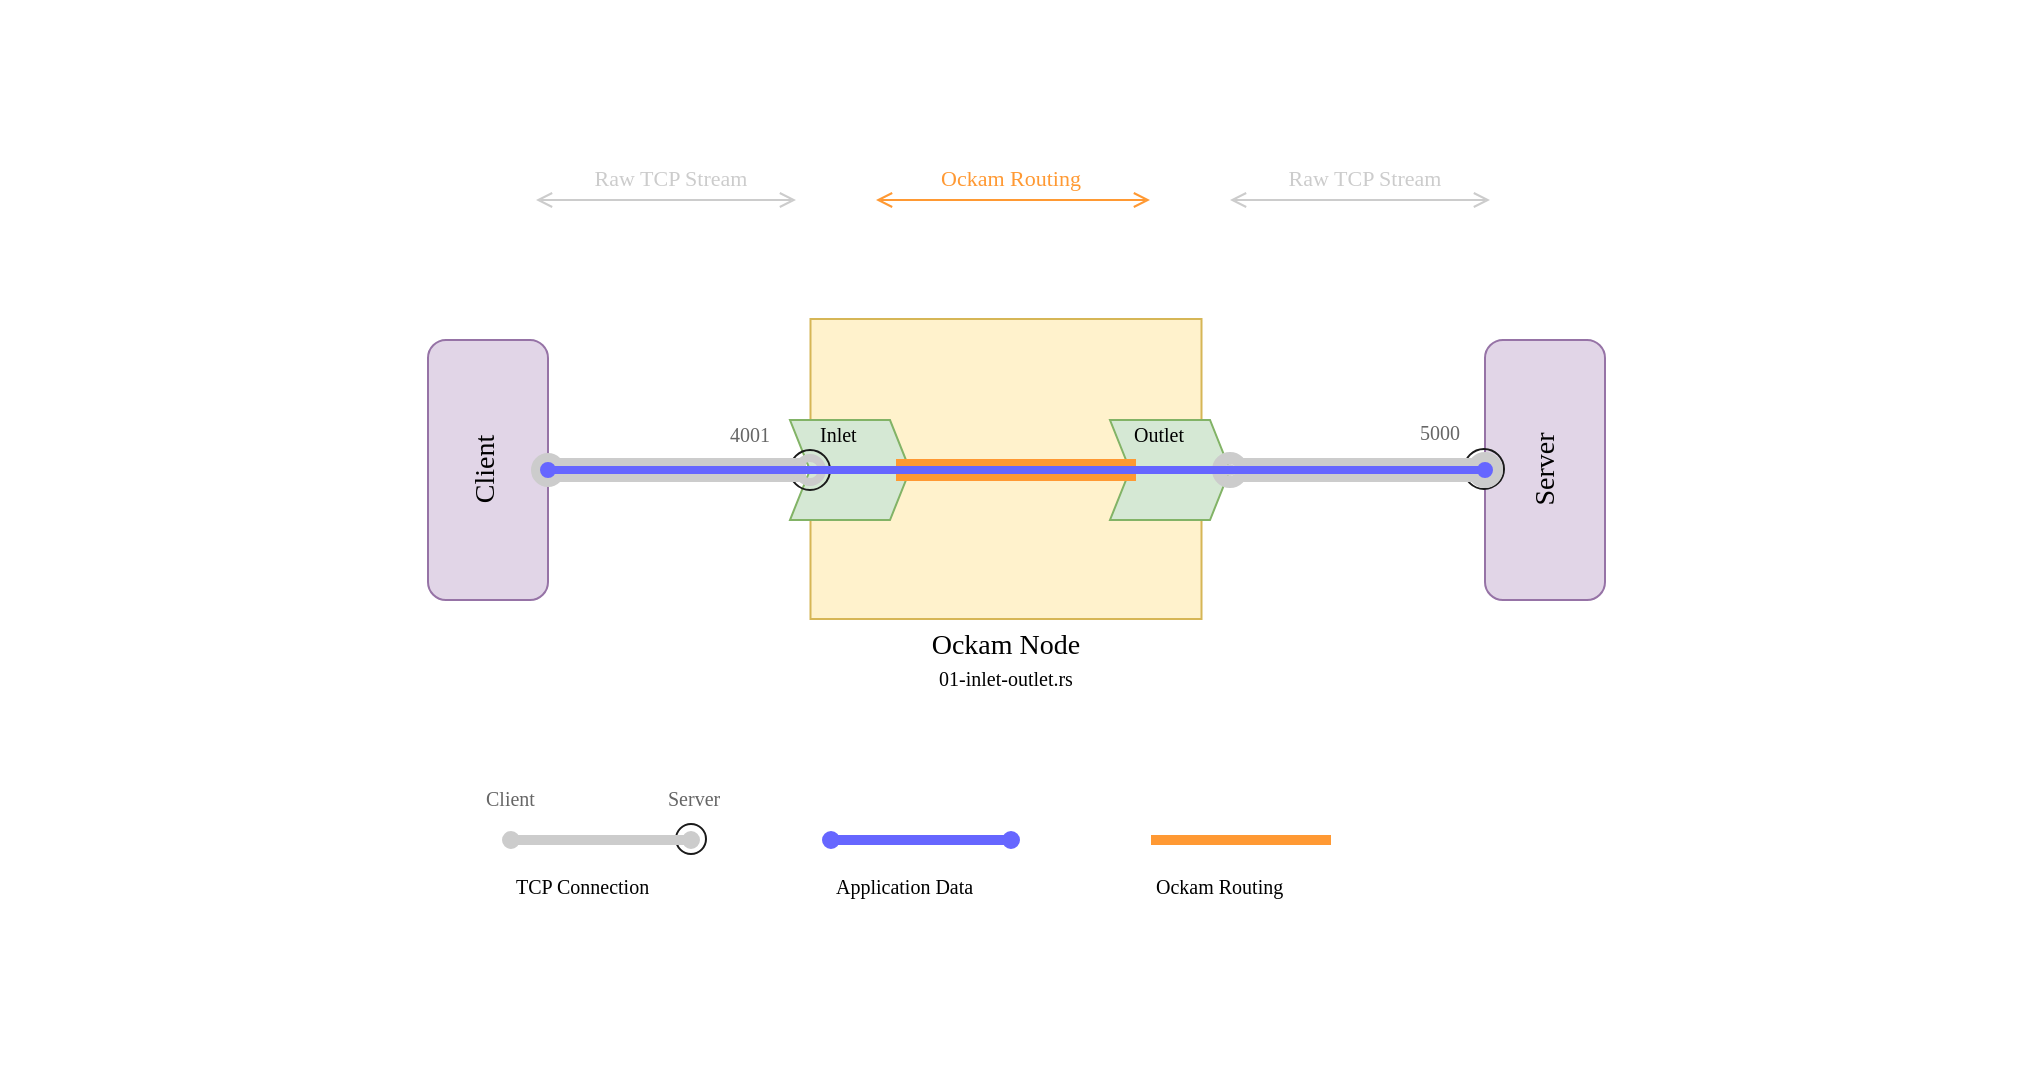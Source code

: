 <mxfile version="15.4.0" type="device" pages="5"><diagram id="MakRYW5PsvzbHUf4XVk-" name="01"><mxGraphModel dx="-274" dy="852" grid="1" gridSize="10" guides="1" tooltips="1" connect="1" arrows="1" fold="1" page="1" pageScale="1" pageWidth="1700" pageHeight="1100" math="0" shadow="0"><root><mxCell id="0"/><mxCell id="1" parent="0"/><mxCell id="7n8OlrAHY2yreVn3cCsC-203" value="" style="rounded=0;whiteSpace=wrap;html=1;fontFamily=Verdana;fontSize=10;strokeColor=none;sketch=0;movable=1;" parent="1" vertex="1"><mxGeometry x="1961" y="240" width="1011" height="539" as="geometry"/></mxCell><mxCell id="7n8OlrAHY2yreVn3cCsC-96" value="&lt;font&gt;&lt;span style=&quot;font-size: 14px&quot;&gt;Ockam Node&lt;/span&gt;&lt;br&gt;&lt;font style=&quot;font-size: 10px&quot;&gt;01-inlet-outlet.rs&lt;/font&gt;&lt;/font&gt;" style="whiteSpace=wrap;html=1;fontFamily=Verdana;fillColor=#fff2cc;strokeColor=#d6b656;horizontal=1;spacingTop=190;" parent="1" vertex="1"><mxGeometry x="2366.25" y="399.5" width="195.5" height="150" as="geometry"/></mxCell><mxCell id="7n8OlrAHY2yreVn3cCsC-97" value="" style="shape=step;perimeter=stepPerimeter;whiteSpace=wrap;html=1;fixedSize=1;fontFamily=Verdana;fontSize=16;strokeWidth=1;flipV=0;flipH=0;fillColor=#d5e8d4;strokeColor=#82b366;size=10;spacingTop=-26;spacingLeft=7;align=center;" parent="1" vertex="1"><mxGeometry x="2516" y="450" width="60" height="50" as="geometry"/></mxCell><mxCell id="7n8OlrAHY2yreVn3cCsC-98" value="" style="group;fontSize=11;verticalAlign=top;fontFamily=Verdana;" parent="1" vertex="1" connectable="0"><mxGeometry x="2355.996" y="400" width="220.004" height="150" as="geometry"/></mxCell><mxCell id="7n8OlrAHY2yreVn3cCsC-100" value="" style="shape=step;perimeter=stepPerimeter;whiteSpace=wrap;html=1;fixedSize=1;fontFamily=Verdana;fontSize=16;strokeWidth=1;flipV=0;flipH=0;fillColor=#d5e8d4;strokeColor=#82b366;size=10;spacingTop=-29;spacingLeft=7;" parent="7n8OlrAHY2yreVn3cCsC-98" vertex="1"><mxGeometry y="50.003" width="60" height="50" as="geometry"/></mxCell><mxCell id="7n8OlrAHY2yreVn3cCsC-165" value="&lt;span style=&quot;color: rgb(0 , 0 , 0) ; font-family: &amp;#34;verdana&amp;#34; ; font-size: 10px ; font-style: normal ; font-weight: 400 ; letter-spacing: normal ; text-align: center ; text-indent: 0px ; text-transform: none ; word-spacing: 0px ; display: inline ; float: none&quot;&gt;Inlet&lt;/span&gt;" style="text;whiteSpace=wrap;html=1;fontSize=9;fontColor=#FF9933;" parent="7n8OlrAHY2yreVn3cCsC-98" vertex="1"><mxGeometry x="12.504" y="45" width="50" height="30" as="geometry"/></mxCell><mxCell id="7n8OlrAHY2yreVn3cCsC-166" value="&lt;span style=&quot;color: rgb(0 , 0 , 0) ; font-family: &amp;#34;verdana&amp;#34; ; font-size: 10px ; font-style: normal ; font-weight: 400 ; letter-spacing: normal ; text-align: center ; text-indent: 0px ; text-transform: none ; word-spacing: 0px ; display: inline ; float: none&quot;&gt;Outlet&lt;/span&gt;" style="text;whiteSpace=wrap;html=1;fontSize=9;fontColor=#FF9933;" parent="7n8OlrAHY2yreVn3cCsC-98" vertex="1"><mxGeometry x="170.004" y="45" width="50" height="30" as="geometry"/></mxCell><mxCell id="7n8OlrAHY2yreVn3cCsC-240" value="" style="ellipse;whiteSpace=wrap;html=1;fontSize=10;fontColor=#FF9933;strokeWidth=1;fillColor=none;align=left;verticalAlign=middle;strokeColor=#1A1A1A;" parent="7n8OlrAHY2yreVn3cCsC-98" vertex="1"><mxGeometry x="0.004" y="65" width="20" height="20" as="geometry"/></mxCell><mxCell id="7n8OlrAHY2yreVn3cCsC-101" value="" style="rounded=1;whiteSpace=wrap;html=1;fontFamily=Verdana;fontSize=24;strokeWidth=1;rotation=-90;fillColor=#e1d5e7;strokeColor=#9673a6;" parent="1" vertex="1"><mxGeometry x="2668.5" y="445" width="130" height="60" as="geometry"/></mxCell><mxCell id="7n8OlrAHY2yreVn3cCsC-102" value="" style="rounded=1;whiteSpace=wrap;html=1;fontFamily=Verdana;fontSize=24;strokeWidth=1;rotation=-90;fillColor=#e1d5e7;strokeColor=#9673a6;align=center;verticalAlign=top;" parent="1" vertex="1"><mxGeometry x="2140" y="445" width="130" height="60" as="geometry"/></mxCell><mxCell id="7n8OlrAHY2yreVn3cCsC-103" value="&lt;span style=&quot;color: rgb(0, 0, 0); font-style: normal; font-weight: 400; letter-spacing: normal; text-align: center; text-indent: 0px; text-transform: none; word-spacing: 0px; display: inline; float: none; font-size: 10px;&quot;&gt;&lt;font style=&quot;font-size: 10px;&quot;&gt;TCP Connection&lt;/font&gt;&lt;/span&gt;" style="text;whiteSpace=wrap;html=1;fontSize=10;fontFamily=Verdana;" parent="1" vertex="1"><mxGeometry x="2216.5" y="671" width="135" height="21" as="geometry"/></mxCell><mxCell id="7n8OlrAHY2yreVn3cCsC-105" value="" style="endArrow=oval;html=1;fontFamily=Verdana;strokeWidth=12;strokeColor=#CCCCCC;startArrow=oval;startFill=1;endFill=1;endSize=4;startSize=5;exitX=0.5;exitY=1;exitDx=0;exitDy=0;" parent="1" source="7n8OlrAHY2yreVn3cCsC-102" target="7n8OlrAHY2yreVn3cCsC-100" edge="1"><mxGeometry x="2020" y="23.76" width="50" height="50" as="geometry"><mxPoint x="2129" y="470" as="sourcePoint"/><mxPoint x="2289" y="489.76" as="targetPoint"/></mxGeometry></mxCell><mxCell id="7n8OlrAHY2yreVn3cCsC-106" value="&lt;div style=&quot;text-align: center ; font-size: 10px&quot;&gt;&lt;span style=&quot;font-size: 10px&quot;&gt;&lt;font style=&quot;font-size: 10px&quot;&gt;Application Data&lt;/font&gt;&lt;/span&gt;&lt;/div&gt;" style="text;whiteSpace=wrap;html=1;fontSize=10;fontFamily=Verdana;" parent="1" vertex="1"><mxGeometry x="2376.5" y="671" width="95" height="20" as="geometry"/></mxCell><mxCell id="7n8OlrAHY2yreVn3cCsC-109" value="" style="endArrow=none;html=1;fontSize=14;strokeWidth=11;strokeColor=#FF9933;" parent="1" edge="1"><mxGeometry x="1960.5" y="276" width="50" height="50" as="geometry"><mxPoint x="2409" y="475" as="sourcePoint"/><mxPoint x="2529" y="475" as="targetPoint"/></mxGeometry></mxCell><mxCell id="7n8OlrAHY2yreVn3cCsC-111" value="" style="endArrow=oval;html=1;fontFamily=Verdana;strokeWidth=5;startArrow=oval;startFill=1;endFill=1;exitX=0.415;exitY=1.003;exitDx=0;exitDy=0;exitPerimeter=0;fillColor=#f8cecc;endSize=4;startSize=4;strokeColor=#6666FF;" parent="1" edge="1"><mxGeometry x="2337.24" y="685" width="50" height="50" as="geometry"><mxPoint x="2376.5" y="660" as="sourcePoint"/><mxPoint x="2466.5" y="660" as="targetPoint"/></mxGeometry></mxCell><mxCell id="7n8OlrAHY2yreVn3cCsC-112" value="" style="endArrow=open;html=1;strokeWidth=1;fontSize=14;startArrow=open;startFill=0;endFill=0;edgeStyle=orthogonalEdgeStyle;strokeColor=#CCCCCC;" parent="1" edge="1"><mxGeometry x="1960.5" y="276" width="50" height="50" as="geometry"><mxPoint x="2229" y="340.0" as="sourcePoint"/><mxPoint x="2359" y="340.0" as="targetPoint"/></mxGeometry></mxCell><mxCell id="7n8OlrAHY2yreVn3cCsC-113" value="" style="endArrow=open;html=1;strokeWidth=1;fontSize=14;startArrow=open;startFill=0;endFill=0;edgeStyle=orthogonalEdgeStyle;strokeColor=#FF9933;" parent="1" edge="1"><mxGeometry x="1960.5" y="276" width="50" height="50" as="geometry"><mxPoint x="2399" y="340" as="sourcePoint"/><mxPoint x="2536" y="340" as="targetPoint"/></mxGeometry></mxCell><mxCell id="7n8OlrAHY2yreVn3cCsC-114" value="" style="endArrow=open;html=1;strokeWidth=1;fontSize=14;startArrow=open;startFill=0;endFill=0;edgeStyle=orthogonalEdgeStyle;strokeColor=#CCCCCC;" parent="1" edge="1"><mxGeometry x="1960.5" y="276" width="50" height="50" as="geometry"><mxPoint x="2576" y="340.0" as="sourcePoint"/><mxPoint x="2706" y="340.0" as="targetPoint"/></mxGeometry></mxCell><mxCell id="7n8OlrAHY2yreVn3cCsC-115" value="&lt;div&gt;&lt;span style=&quot;font-size: 11px&quot;&gt;&lt;font&gt;Ockam Routing&lt;/font&gt;&lt;/span&gt;&lt;/div&gt;" style="text;whiteSpace=wrap;html=1;fontSize=10;fontFamily=Verdana;align=center;fontColor=#FF9933;" parent="1" vertex="1"><mxGeometry x="2419" y="316" width="95" height="20" as="geometry"/></mxCell><mxCell id="7n8OlrAHY2yreVn3cCsC-116" value="&lt;div&gt;&lt;span style=&quot;font-size: 11px&quot;&gt;&lt;font color=&quot;#cccccc&quot;&gt;Raw TCP Stream&lt;/font&gt;&lt;/span&gt;&lt;/div&gt;" style="text;whiteSpace=wrap;html=1;fontSize=10;fontFamily=Verdana;align=center;fontColor=#FF9933;" parent="1" vertex="1"><mxGeometry x="2249" y="316" width="95" height="20" as="geometry"/></mxCell><mxCell id="7n8OlrAHY2yreVn3cCsC-117" value="&lt;div&gt;&lt;span style=&quot;font-size: 11px&quot;&gt;&lt;font color=&quot;#cccccc&quot;&gt;Raw TCP Stream&lt;/font&gt;&lt;/span&gt;&lt;/div&gt;" style="text;whiteSpace=wrap;html=1;fontSize=10;fontFamily=Verdana;align=center;fontColor=#FF9933;" parent="1" vertex="1"><mxGeometry x="2596" y="316" width="95" height="20" as="geometry"/></mxCell><mxCell id="7n8OlrAHY2yreVn3cCsC-118" value="&lt;div style=&quot;text-align: center; font-size: 10px;&quot;&gt;&lt;span style=&quot;font-size: 10px;&quot;&gt;&lt;font style=&quot;font-size: 10px;&quot;&gt;Ockam Routing&lt;/font&gt;&lt;/span&gt;&lt;/div&gt;" style="text;whiteSpace=wrap;html=1;fontSize=10;fontFamily=Verdana;" parent="1" vertex="1"><mxGeometry x="2536.5" y="671" width="95" height="20" as="geometry"/></mxCell><mxCell id="7n8OlrAHY2yreVn3cCsC-119" value="" style="endArrow=none;html=1;fontFamily=Verdana;strokeWidth=5;startArrow=none;startFill=0;endFill=0;exitX=0.415;exitY=1.003;exitDx=0;exitDy=0;exitPerimeter=0;fillColor=#f8cecc;endSize=4;startSize=4;strokeColor=#FF9933;" parent="1" edge="1"><mxGeometry x="2497.24" y="685" width="50" height="50" as="geometry"><mxPoint x="2536.5" y="660" as="sourcePoint"/><mxPoint x="2626.5" y="660" as="targetPoint"/></mxGeometry></mxCell><mxCell id="7n8OlrAHY2yreVn3cCsC-162" value="&lt;div&gt;&lt;span style=&quot;font-size: 14px&quot;&gt;Client&lt;/span&gt;&lt;br&gt;&lt;/div&gt;" style="text;whiteSpace=wrap;html=1;fontSize=10;fontFamily=Verdana;sketch=0;align=center;rotation=-90;verticalAlign=middle;" parent="1" vertex="1"><mxGeometry x="2156" y="464.5" width="95" height="20" as="geometry"/></mxCell><mxCell id="7n8OlrAHY2yreVn3cCsC-242" value="" style="ellipse;whiteSpace=wrap;html=1;fontSize=10;fontColor=#FF9933;strokeWidth=1;fillColor=none;align=left;verticalAlign=middle;strokeColor=#1A1A1A;" parent="1" vertex="1"><mxGeometry x="2693" y="464.5" width="20" height="20" as="geometry"/></mxCell><mxCell id="7n8OlrAHY2yreVn3cCsC-163" value="&lt;div&gt;&lt;font style=&quot;font-size: 14px&quot;&gt;Server&lt;/font&gt;&lt;/div&gt;" style="text;whiteSpace=wrap;html=1;fontSize=10;fontFamily=Verdana;sketch=0;align=center;rotation=-90;verticalAlign=middle;" parent="1" vertex="1"><mxGeometry x="2686" y="464.5" width="95" height="20" as="geometry"/></mxCell><mxCell id="7n8OlrAHY2yreVn3cCsC-241" value="" style="ellipse;whiteSpace=wrap;html=1;fontSize=10;fontColor=#FF9933;strokeWidth=1;fillColor=none;align=left;verticalAlign=middle;strokeColor=#1A1A1A;" parent="1" vertex="1"><mxGeometry x="2299" y="652" width="15" height="15" as="geometry"/></mxCell><mxCell id="7n8OlrAHY2yreVn3cCsC-108" value="" style="endArrow=oval;html=1;fontFamily=Verdana;strokeWidth=12;strokeColor=#CCCCCC;startArrow=oval;startFill=1;endFill=1;exitX=1;exitY=0.5;exitDx=0;exitDy=0;" parent="1" source="7n8OlrAHY2yreVn3cCsC-97" target="7n8OlrAHY2yreVn3cCsC-101" edge="1"><mxGeometry x="3019" y="980.79" width="50" height="50" as="geometry"><mxPoint x="2609" y="485.21" as="sourcePoint"/><mxPoint x="2974" y="498" as="targetPoint"/></mxGeometry></mxCell><mxCell id="7n8OlrAHY2yreVn3cCsC-110" value="" style="endArrow=oval;html=1;fontFamily=Verdana;strokeWidth=4;startArrow=oval;startFill=1;endFill=1;fillColor=#f8cecc;endSize=4;startSize=4;strokeColor=#6666FF;" parent="1" source="7n8OlrAHY2yreVn3cCsC-102" target="7n8OlrAHY2yreVn3cCsC-101" edge="1"><mxGeometry x="2099" y="490" width="50" height="50" as="geometry"><mxPoint x="2169" y="480" as="sourcePoint"/><mxPoint x="2609" y="475" as="targetPoint"/><Array as="points"/></mxGeometry></mxCell><mxCell id="7n8OlrAHY2yreVn3cCsC-104" value="" style="endArrow=oval;html=1;fontFamily=Verdana;strokeWidth=5;startArrow=oval;startFill=1;endFill=1;exitX=0.415;exitY=1.003;exitDx=0;exitDy=0;exitPerimeter=0;fillColor=#f8cecc;endSize=4;startSize=4;strokeColor=#CCCCCC;" parent="1" edge="1"><mxGeometry x="2177.24" y="685" width="50" height="50" as="geometry"><mxPoint x="2216.5" y="660" as="sourcePoint"/><mxPoint x="2306.5" y="660" as="targetPoint"/></mxGeometry></mxCell><mxCell id="7n8OlrAHY2yreVn3cCsC-243" value="&lt;span style=&quot;font-style: normal ; font-weight: 400 ; letter-spacing: normal ; text-align: center ; text-indent: 0px ; text-transform: none ; word-spacing: 0px ; display: inline ; float: none ; font-size: 10px&quot;&gt;&lt;font style=&quot;font-size: 10px&quot; color=&quot;#666666&quot;&gt;5000&lt;/font&gt;&lt;/span&gt;" style="text;whiteSpace=wrap;html=1;fontSize=10;fontFamily=Verdana;" parent="1" vertex="1"><mxGeometry x="2668.5" y="443.5" width="30" height="21" as="geometry"/></mxCell><mxCell id="7n8OlrAHY2yreVn3cCsC-244" value="&lt;span style=&quot;font-style: normal ; font-weight: 400 ; letter-spacing: normal ; text-align: center ; text-indent: 0px ; text-transform: none ; word-spacing: 0px ; display: inline ; float: none ; font-size: 10px&quot;&gt;&lt;font style=&quot;font-size: 10px&quot; color=&quot;#666666&quot;&gt;4001&lt;/font&gt;&lt;/span&gt;" style="text;whiteSpace=wrap;html=1;fontSize=10;fontFamily=Verdana;" parent="1" vertex="1"><mxGeometry x="2324" y="445" width="30" height="21" as="geometry"/></mxCell><mxCell id="7n8OlrAHY2yreVn3cCsC-245" value="&lt;span style=&quot;font-style: normal ; font-weight: 400 ; letter-spacing: normal ; text-align: center ; text-indent: 0px ; text-transform: none ; word-spacing: 0px ; display: inline ; float: none ; font-size: 10px&quot;&gt;&lt;font style=&quot;font-size: 10px&quot; color=&quot;#666666&quot;&gt;Server&lt;/font&gt;&lt;/span&gt;" style="text;whiteSpace=wrap;html=1;fontSize=10;fontFamily=Verdana;" parent="1" vertex="1"><mxGeometry x="2292.5" y="626.5" width="30" height="21" as="geometry"/></mxCell><mxCell id="7n8OlrAHY2yreVn3cCsC-246" value="&lt;span style=&quot;font-style: normal ; font-weight: 400 ; letter-spacing: normal ; text-align: center ; text-indent: 0px ; text-transform: none ; word-spacing: 0px ; display: inline ; float: none ; font-size: 10px&quot;&gt;&lt;font style=&quot;font-size: 10px&quot; color=&quot;#666666&quot;&gt;Client&lt;/font&gt;&lt;/span&gt;" style="text;whiteSpace=wrap;html=1;fontSize=10;fontFamily=Verdana;" parent="1" vertex="1"><mxGeometry x="2202" y="626.5" width="30" height="21" as="geometry"/></mxCell></root></mxGraphModel></diagram><diagram id="KMVRTz8HHPmOb0b6hNIq" name="02"><mxGraphModel dx="-3674" dy="852" grid="1" gridSize="10" guides="1" tooltips="1" connect="1" arrows="1" fold="1" page="1" pageScale="1" pageWidth="1700" pageHeight="1100" math="0" shadow="0"><root><mxCell id="NBUdLqhknGkde4TC64nL-0"/><mxCell id="NBUdLqhknGkde4TC64nL-1" parent="NBUdLqhknGkde4TC64nL-0"/><mxCell id="RLE1VcYfZ4PKTlui5ouO-0" value="" style="rounded=0;whiteSpace=wrap;html=1;fontFamily=Verdana;fontSize=10;strokeColor=none;sketch=0;" parent="NBUdLqhknGkde4TC64nL-1" vertex="1"><mxGeometry x="5440" y="240" width="1011" height="539" as="geometry"/></mxCell><mxCell id="RLE1VcYfZ4PKTlui5ouO-1" value="&lt;font&gt;&lt;span style=&quot;font-size: 14px&quot;&gt;Ockam Node&lt;/span&gt;&lt;br&gt;&lt;font style=&quot;font-size: 10px&quot;&gt;02-outlet.rs&lt;/font&gt;&lt;/font&gt;" style="whiteSpace=wrap;html=1;fontFamily=Verdana;fillColor=#fff2cc;strokeColor=#d6b656;horizontal=1;spacingTop=190;sketch=0;" parent="NBUdLqhknGkde4TC64nL-1" vertex="1"><mxGeometry x="6042.5" y="398.5" width="120" height="150" as="geometry"/></mxCell><mxCell id="RLE1VcYfZ4PKTlui5ouO-2" value="" style="shape=step;perimeter=stepPerimeter;whiteSpace=wrap;html=1;fixedSize=1;fontFamily=Verdana;fontSize=16;strokeWidth=1;flipV=0;flipH=0;fillColor=#d5e8d4;strokeColor=#82b366;size=10;spacingTop=-26;spacingLeft=7;align=center;sketch=0;" parent="NBUdLqhknGkde4TC64nL-1" vertex="1"><mxGeometry x="6115" y="448.5" width="60" height="50" as="geometry"/></mxCell><mxCell id="RLE1VcYfZ4PKTlui5ouO-3" value="" style="group;fontSize=11;verticalAlign=top;fontFamily=Verdana;sketch=0;" parent="NBUdLqhknGkde4TC64nL-1" vertex="1" connectable="0"><mxGeometry x="5724.996" y="398.5" width="190.004" height="150" as="geometry"/></mxCell><mxCell id="RLE1VcYfZ4PKTlui5ouO-4" value="&lt;font&gt;&lt;span style=&quot;font-size: 14px&quot;&gt;Ockam Node&lt;/span&gt;&lt;br&gt;&lt;font style=&quot;font-size: 10px&quot;&gt;02-inlet.rs&lt;/font&gt;&lt;/font&gt;" style="whiteSpace=wrap;html=1;fontFamily=Verdana;fillColor=#fff2cc;strokeColor=#d6b656;horizontal=1;spacingTop=190;sketch=0;" parent="RLE1VcYfZ4PKTlui5ouO-3" vertex="1"><mxGeometry x="10" width="120" height="150" as="geometry"/></mxCell><mxCell id="RLE1VcYfZ4PKTlui5ouO-5" value="" style="shape=step;perimeter=stepPerimeter;whiteSpace=wrap;html=1;fixedSize=1;fontFamily=Verdana;fontSize=16;strokeWidth=1;flipV=0;flipH=0;fillColor=#d5e8d4;strokeColor=#82b366;size=10;spacingTop=-29;spacingLeft=7;sketch=0;" parent="RLE1VcYfZ4PKTlui5ouO-3" vertex="1"><mxGeometry y="50.003" width="60" height="50" as="geometry"/></mxCell><mxCell id="RLE1VcYfZ4PKTlui5ouO-6" value="&lt;span style=&quot;color: rgb(0 , 0 , 0) ; font-family: &amp;#34;verdana&amp;#34; ; font-style: normal ; font-weight: 400 ; letter-spacing: normal ; text-indent: 0px ; text-transform: none ; word-spacing: 0px ; display: inline ; float: none&quot;&gt;&lt;font style=&quot;font-size: 10px&quot;&gt;Inlet&lt;/font&gt;&lt;/span&gt;" style="text;whiteSpace=wrap;html=1;fontSize=12;fontColor=#FF9933;align=center;" parent="RLE1VcYfZ4PKTlui5ouO-3" vertex="1"><mxGeometry x="3.004" y="45" width="50" height="30" as="geometry"/></mxCell><mxCell id="RLE1VcYfZ4PKTlui5ouO-7" value="" style="ellipse;whiteSpace=wrap;html=1;fontSize=10;fontColor=#FF9933;strokeWidth=1;fillColor=none;align=left;verticalAlign=middle;strokeColor=#1A1A1A;" parent="RLE1VcYfZ4PKTlui5ouO-3" vertex="1"><mxGeometry x="0.004" y="65" width="20" height="20" as="geometry"/></mxCell><mxCell id="RLE1VcYfZ4PKTlui5ouO-8" value="" style="rounded=1;whiteSpace=wrap;html=1;fontFamily=Verdana;fontSize=24;strokeWidth=1;rotation=-90;fillColor=#e1d5e7;strokeColor=#9673a6;sketch=0;movableLabel=1;" parent="NBUdLqhknGkde4TC64nL-1" vertex="1"><mxGeometry x="6255" y="443.5" width="130" height="60" as="geometry"/></mxCell><mxCell id="RLE1VcYfZ4PKTlui5ouO-9" value="" style="rounded=1;whiteSpace=wrap;html=1;fontFamily=Verdana;fontSize=24;strokeWidth=1;rotation=-90;fillColor=#e1d5e7;strokeColor=#9673a6;align=center;verticalAlign=top;sketch=0;" parent="NBUdLqhknGkde4TC64nL-1" vertex="1"><mxGeometry x="5512.5" y="443.5" width="130" height="60" as="geometry"/></mxCell><mxCell id="RLE1VcYfZ4PKTlui5ouO-10" value="" style="endArrow=oval;html=1;fontFamily=Verdana;strokeWidth=12;strokeColor=#CCCCCC;startArrow=oval;startFill=1;endFill=1;endSize=4;startSize=5;exitX=0.5;exitY=1;exitDx=0;exitDy=0;fillColor=#CCCCCC;sketch=0;" parent="NBUdLqhknGkde4TC64nL-1" source="RLE1VcYfZ4PKTlui5ouO-9" target="RLE1VcYfZ4PKTlui5ouO-5" edge="1"><mxGeometry x="5506" y="22.26" width="50" height="50" as="geometry"><mxPoint x="5615" y="468.5" as="sourcePoint"/><mxPoint x="5775" y="488.26" as="targetPoint"/></mxGeometry></mxCell><mxCell id="RLE1VcYfZ4PKTlui5ouO-11" value="" style="ellipse;whiteSpace=wrap;html=1;fontSize=10;fontColor=#FF9933;strokeWidth=1;fillColor=none;align=left;verticalAlign=middle;strokeColor=#1A1A1A;" parent="NBUdLqhknGkde4TC64nL-1" vertex="1"><mxGeometry x="6279.5" y="463" width="20" height="20" as="geometry"/></mxCell><mxCell id="RLE1VcYfZ4PKTlui5ouO-12" value="" style="ellipse;whiteSpace=wrap;html=1;fontSize=10;fontColor=#FF9933;strokeWidth=1;fillColor=none;align=left;verticalAlign=middle;strokeColor=#1A1A1A;" parent="NBUdLqhknGkde4TC64nL-1" vertex="1"><mxGeometry x="6026.5" y="457.5" width="32" height="32" as="geometry"/></mxCell><mxCell id="RLE1VcYfZ4PKTlui5ouO-13" value="&lt;div style=&quot;text-align: center ; font-size: 10px&quot;&gt;&lt;span style=&quot;font-size: 10px&quot;&gt;&lt;font style=&quot;font-size: 10px&quot;&gt;Application Data&lt;/font&gt;&lt;/span&gt;&lt;/div&gt;" style="text;whiteSpace=wrap;html=1;fontSize=10;fontFamily=Verdana;sketch=0;" parent="NBUdLqhknGkde4TC64nL-1" vertex="1"><mxGeometry x="5762.5" y="669.5" width="95" height="20" as="geometry"/></mxCell><mxCell id="RLE1VcYfZ4PKTlui5ouO-14" value="" style="endArrow=oval;html=1;fontFamily=Verdana;strokeWidth=23;startArrow=oval;startFill=0;endFill=1;entryX=0;entryY=0.5;entryDx=0;entryDy=0;exitX=1;exitY=0.5;exitDx=0;exitDy=0;rounded=0;strokeColor=#CCCCCC;fillColor=#CCCCCC;sketch=0;targetPerimeterSpacing=0;arcSize=20;fillOpacity=100;" parent="NBUdLqhknGkde4TC64nL-1" edge="1"><mxGeometry x="6505" y="979.15" width="50" height="50" as="geometry"><mxPoint x="5854.996" y="473.36" as="sourcePoint"/><mxPoint x="6042.5" y="473.36" as="targetPoint"/></mxGeometry></mxCell><mxCell id="RLE1VcYfZ4PKTlui5ouO-15" value="" style="endArrow=oval;html=1;fontFamily=Verdana;strokeWidth=12;strokeColor=#CCCCCC;startArrow=oval;startFill=1;endFill=1;exitX=1;exitY=0.5;exitDx=0;exitDy=0;fillColor=#CCCCCC;sketch=0;" parent="NBUdLqhknGkde4TC64nL-1" source="RLE1VcYfZ4PKTlui5ouO-2" target="RLE1VcYfZ4PKTlui5ouO-8" edge="1"><mxGeometry x="6505" y="979.29" width="50" height="50" as="geometry"><mxPoint x="6095" y="483.71" as="sourcePoint"/><mxPoint x="6460" y="496.5" as="targetPoint"/></mxGeometry></mxCell><mxCell id="RLE1VcYfZ4PKTlui5ouO-16" value="" style="endArrow=none;html=1;fontSize=14;strokeWidth=11;exitX=1;exitY=0.5;exitDx=0;exitDy=0;entryX=0;entryY=0.5;entryDx=0;entryDy=0;strokeColor=#FF9933;sketch=0;" parent="NBUdLqhknGkde4TC64nL-1" edge="1"><mxGeometry x="5440" y="279.5" width="50" height="50" as="geometry"><mxPoint x="5777.5" y="473.503" as="sourcePoint"/><mxPoint x="6127.5" y="473.5" as="targetPoint"/></mxGeometry></mxCell><mxCell id="RLE1VcYfZ4PKTlui5ouO-17" value="" style="endArrow=oval;html=1;fontFamily=Verdana;strokeWidth=4;startArrow=oval;startFill=1;endFill=1;fillColor=#f8cecc;endSize=4;startSize=4;strokeColor=#6666FF;sketch=0;" parent="NBUdLqhknGkde4TC64nL-1" source="RLE1VcYfZ4PKTlui5ouO-9" target="RLE1VcYfZ4PKTlui5ouO-8" edge="1"><mxGeometry x="5585" y="488.5" width="50" height="50" as="geometry"><mxPoint x="5655" y="478.5" as="sourcePoint"/><mxPoint x="6095" y="473.5" as="targetPoint"/><Array as="points"/></mxGeometry></mxCell><mxCell id="RLE1VcYfZ4PKTlui5ouO-18" value="" style="endArrow=oval;html=1;fontFamily=Verdana;strokeWidth=5;startArrow=oval;startFill=1;endFill=1;exitX=0.415;exitY=1.003;exitDx=0;exitDy=0;exitPerimeter=0;fillColor=#f8cecc;endSize=4;startSize=4;strokeColor=#6666FF;sketch=0;" parent="NBUdLqhknGkde4TC64nL-1" edge="1"><mxGeometry x="5723.24" y="683.5" width="50" height="50" as="geometry"><mxPoint x="5762.5" y="658.5" as="sourcePoint"/><mxPoint x="5852.5" y="658.5" as="targetPoint"/></mxGeometry></mxCell><mxCell id="RLE1VcYfZ4PKTlui5ouO-19" value="" style="endArrow=open;html=1;strokeWidth=1;fontSize=14;startArrow=open;startFill=0;endFill=0;edgeStyle=orthogonalEdgeStyle;strokeColor=#CCCCCC;sketch=0;" parent="NBUdLqhknGkde4TC64nL-1" edge="1"><mxGeometry x="5440" y="279.5" width="50" height="50" as="geometry"><mxPoint x="5602.5" y="338.5" as="sourcePoint"/><mxPoint x="5732.5" y="338.5" as="targetPoint"/></mxGeometry></mxCell><mxCell id="RLE1VcYfZ4PKTlui5ouO-20" value="" style="endArrow=open;html=1;strokeWidth=1;fontSize=14;startArrow=open;startFill=0;endFill=0;strokeColor=#FF9933;sketch=0;" parent="NBUdLqhknGkde4TC64nL-1" edge="1"><mxGeometry x="5440" y="279.5" width="50" height="50" as="geometry"><mxPoint x="5777.5" y="339" as="sourcePoint"/><mxPoint x="6117.5" y="338.5" as="targetPoint"/></mxGeometry></mxCell><mxCell id="RLE1VcYfZ4PKTlui5ouO-21" value="" style="endArrow=open;html=1;strokeWidth=1;fontSize=14;startArrow=open;startFill=0;endFill=0;edgeStyle=orthogonalEdgeStyle;strokeColor=#CCCCCC;sketch=0;" parent="NBUdLqhknGkde4TC64nL-1" edge="1"><mxGeometry x="5440" y="279.5" width="50" height="50" as="geometry"><mxPoint x="6162.5" y="338.5" as="sourcePoint"/><mxPoint x="6292.5" y="338.5" as="targetPoint"/></mxGeometry></mxCell><mxCell id="RLE1VcYfZ4PKTlui5ouO-22" value="&lt;div&gt;&lt;span style=&quot;font-size: 11px&quot;&gt;&lt;font&gt;Ockam Routing&lt;/font&gt;&lt;/span&gt;&lt;/div&gt;" style="text;whiteSpace=wrap;html=1;fontSize=10;fontFamily=Verdana;align=center;fontColor=#FF9933;sketch=0;" parent="NBUdLqhknGkde4TC64nL-1" vertex="1"><mxGeometry x="5898.5" y="314.5" width="95" height="20" as="geometry"/></mxCell><mxCell id="RLE1VcYfZ4PKTlui5ouO-23" value="&lt;div&gt;&lt;span style=&quot;font-size: 11px&quot;&gt;&lt;font color=&quot;#cccccc&quot;&gt;Raw TCP Stream&lt;/font&gt;&lt;/span&gt;&lt;/div&gt;" style="text;whiteSpace=wrap;html=1;fontSize=10;fontFamily=Verdana;align=center;fontColor=#FF9933;sketch=0;" parent="NBUdLqhknGkde4TC64nL-1" vertex="1"><mxGeometry x="5622.5" y="314.5" width="95" height="20" as="geometry"/></mxCell><mxCell id="RLE1VcYfZ4PKTlui5ouO-24" value="&lt;div&gt;&lt;span style=&quot;font-size: 11px&quot;&gt;&lt;font color=&quot;#cccccc&quot;&gt;Raw TCP Stream&lt;/font&gt;&lt;/span&gt;&lt;/div&gt;" style="text;whiteSpace=wrap;html=1;fontSize=10;fontFamily=Verdana;align=center;fontColor=#FF9933;sketch=0;" parent="NBUdLqhknGkde4TC64nL-1" vertex="1"><mxGeometry x="6182.5" y="314.5" width="95" height="20" as="geometry"/></mxCell><mxCell id="RLE1VcYfZ4PKTlui5ouO-25" value="&lt;div style=&quot;font-size: 10px;&quot;&gt;&lt;span style=&quot;font-size: 10px;&quot;&gt;&lt;font style=&quot;font-size: 10px; line-height: 130%;&quot;&gt;Ockam Routing Messages&lt;/font&gt;&lt;/span&gt;&lt;/div&gt;" style="text;whiteSpace=wrap;html=1;fontSize=10;fontFamily=Verdana;sketch=0;align=left;" parent="NBUdLqhknGkde4TC64nL-1" vertex="1"><mxGeometry x="5922.5" y="669.5" width="95" height="20" as="geometry"/></mxCell><mxCell id="RLE1VcYfZ4PKTlui5ouO-26" value="" style="endArrow=none;html=1;fontFamily=Verdana;strokeWidth=5;startArrow=none;startFill=0;endFill=0;exitX=0.415;exitY=1.003;exitDx=0;exitDy=0;exitPerimeter=0;fillColor=#f8cecc;endSize=4;startSize=4;strokeColor=#FF9933;sketch=0;" parent="NBUdLqhknGkde4TC64nL-1" edge="1"><mxGeometry x="5883.24" y="683.5" width="50" height="50" as="geometry"><mxPoint x="5922.5" y="658.5" as="sourcePoint"/><mxPoint x="6012.5" y="658.5" as="targetPoint"/></mxGeometry></mxCell><mxCell id="RLE1VcYfZ4PKTlui5ouO-27" value="&lt;div&gt;&lt;font style=&quot;font-size: 14px&quot;&gt;Client&lt;/font&gt;&lt;/div&gt;" style="text;whiteSpace=wrap;html=1;fontSize=10;fontFamily=Verdana;sketch=0;align=center;rotation=-90;verticalAlign=middle;" parent="NBUdLqhknGkde4TC64nL-1" vertex="1"><mxGeometry x="5530" y="463.5" width="95" height="20" as="geometry"/></mxCell><mxCell id="RLE1VcYfZ4PKTlui5ouO-28" value="&lt;div&gt;&lt;font style=&quot;font-size: 14px&quot;&gt;Server&lt;/font&gt;&lt;/div&gt;" style="text;whiteSpace=wrap;html=1;fontSize=10;fontFamily=Verdana;sketch=0;align=center;rotation=-90;verticalAlign=middle;" parent="NBUdLqhknGkde4TC64nL-1" vertex="1"><mxGeometry x="6272.5" y="463.5" width="95" height="20" as="geometry"/></mxCell><mxCell id="RLE1VcYfZ4PKTlui5ouO-29" value="&lt;span style=&quot;color: rgb(0 , 0 , 0) ; font-family: &amp;#34;verdana&amp;#34; ; font-style: normal ; font-weight: 400 ; letter-spacing: normal ; text-indent: 0px ; text-transform: none ; word-spacing: 0px ; display: inline ; float: none&quot;&gt;&lt;font style=&quot;font-size: 10px&quot;&gt;Outlet&lt;/font&gt;&lt;/span&gt;" style="text;whiteSpace=wrap;html=1;fontSize=12;fontColor=#FF9933;align=center;" parent="NBUdLqhknGkde4TC64nL-1" vertex="1"><mxGeometry x="6114" y="444" width="60" height="30" as="geometry"/></mxCell><mxCell id="RLE1VcYfZ4PKTlui5ouO-30" value="&lt;span style=&quot;color: rgb(0, 0, 0); font-style: normal; font-weight: 400; letter-spacing: normal; text-align: center; text-indent: 0px; text-transform: none; word-spacing: 0px; display: inline; float: none; font-size: 10px;&quot;&gt;&lt;font style=&quot;font-size: 10px;&quot;&gt;TCP Connection&lt;/font&gt;&lt;/span&gt;" style="text;whiteSpace=wrap;html=1;fontSize=10;fontFamily=Verdana;" parent="NBUdLqhknGkde4TC64nL-1" vertex="1"><mxGeometry x="5602.5" y="669.5" width="135" height="21" as="geometry"/></mxCell><mxCell id="RLE1VcYfZ4PKTlui5ouO-31" value="" style="ellipse;whiteSpace=wrap;html=1;fontSize=10;fontColor=#FF9933;strokeWidth=1;fillColor=none;align=left;verticalAlign=middle;strokeColor=#1A1A1A;" parent="NBUdLqhknGkde4TC64nL-1" vertex="1"><mxGeometry x="5686.25" y="651.5" width="15" height="15" as="geometry"/></mxCell><mxCell id="RLE1VcYfZ4PKTlui5ouO-32" value="" style="endArrow=oval;html=1;fontFamily=Verdana;strokeWidth=5;startArrow=oval;startFill=1;endFill=1;exitX=0.415;exitY=1.003;exitDx=0;exitDy=0;exitPerimeter=0;fillColor=#f8cecc;endSize=4;startSize=4;strokeColor=#CCCCCC;" parent="NBUdLqhknGkde4TC64nL-1" edge="1"><mxGeometry x="5564.49" y="683.5" width="50" height="50" as="geometry"><mxPoint x="5603.75" y="658.5" as="sourcePoint"/><mxPoint x="5693.75" y="658.5" as="targetPoint"/></mxGeometry></mxCell><mxCell id="RLE1VcYfZ4PKTlui5ouO-33" value="&lt;span style=&quot;font-style: normal ; font-weight: 400 ; letter-spacing: normal ; text-align: center ; text-indent: 0px ; text-transform: none ; word-spacing: 0px ; display: inline ; float: none ; font-size: 10px&quot;&gt;&lt;font style=&quot;font-size: 10px&quot; color=&quot;#666666&quot;&gt;Server&lt;/font&gt;&lt;/span&gt;" style="text;whiteSpace=wrap;html=1;fontSize=10;fontFamily=Verdana;" parent="NBUdLqhknGkde4TC64nL-1" vertex="1"><mxGeometry x="5679.75" y="625" width="30" height="21" as="geometry"/></mxCell><mxCell id="RLE1VcYfZ4PKTlui5ouO-34" value="&lt;span style=&quot;font-style: normal ; font-weight: 400 ; letter-spacing: normal ; text-align: center ; text-indent: 0px ; text-transform: none ; word-spacing: 0px ; display: inline ; float: none ; font-size: 10px&quot;&gt;&lt;font style=&quot;font-size: 10px&quot; color=&quot;#666666&quot;&gt;Client&lt;/font&gt;&lt;/span&gt;" style="text;whiteSpace=wrap;html=1;fontSize=10;fontFamily=Verdana;" parent="NBUdLqhknGkde4TC64nL-1" vertex="1"><mxGeometry x="5589.25" y="625" width="30" height="21" as="geometry"/></mxCell><mxCell id="RLE1VcYfZ4PKTlui5ouO-35" value="&lt;span style=&quot;font-style: normal ; font-weight: 400 ; letter-spacing: normal ; text-align: center ; text-indent: 0px ; text-transform: none ; word-spacing: 0px ; display: inline ; float: none ; font-size: 10px&quot;&gt;&lt;font style=&quot;font-size: 10px&quot; color=&quot;#666666&quot;&gt;4001&lt;/font&gt;&lt;/span&gt;" style="text;whiteSpace=wrap;html=1;fontSize=10;fontFamily=Verdana;" parent="NBUdLqhknGkde4TC64nL-1" vertex="1"><mxGeometry x="5689.25" y="441" width="30" height="21" as="geometry"/></mxCell><mxCell id="RLE1VcYfZ4PKTlui5ouO-36" value="&lt;span style=&quot;font-style: normal ; font-weight: 400 ; letter-spacing: normal ; text-align: center ; text-indent: 0px ; text-transform: none ; word-spacing: 0px ; display: inline ; float: none ; font-size: 10px&quot;&gt;&lt;font style=&quot;font-size: 10px&quot; color=&quot;#666666&quot;&gt;5000&lt;/font&gt;&lt;/span&gt;" style="text;whiteSpace=wrap;html=1;fontSize=10;fontFamily=Verdana;" parent="NBUdLqhknGkde4TC64nL-1" vertex="1"><mxGeometry x="6255" y="441.5" width="30" height="21" as="geometry"/></mxCell><mxCell id="RLE1VcYfZ4PKTlui5ouO-37" value="&lt;span style=&quot;font-style: normal ; font-weight: 400 ; letter-spacing: normal ; text-align: center ; text-indent: 0px ; text-transform: none ; word-spacing: 0px ; display: inline ; float: none ; font-size: 10px&quot;&gt;&lt;font style=&quot;font-size: 10px&quot; color=&quot;#666666&quot;&gt;4000&lt;/font&gt;&lt;/span&gt;" style="text;whiteSpace=wrap;html=1;fontSize=10;fontFamily=Verdana;" parent="NBUdLqhknGkde4TC64nL-1" vertex="1"><mxGeometry x="6012.5" y="436.5" width="30" height="21" as="geometry"/></mxCell></root></mxGraphModel></diagram><diagram id="fqCuXeOq6OsCLkKqhH2t" name="03"><mxGraphModel dx="-1974" dy="852" grid="1" gridSize="10" guides="1" tooltips="1" connect="1" arrows="1" fold="1" page="1" pageScale="1" pageWidth="1700" pageHeight="1100" math="0" shadow="0"><root><mxCell id="BRKjkPdtdllh3a_SsGWa-0"/><mxCell id="BRKjkPdtdllh3a_SsGWa-1" parent="BRKjkPdtdllh3a_SsGWa-0"/><mxCell id="W8wWJtZ24F6OtiTP7RGP-0" value="" style="rounded=0;whiteSpace=wrap;html=1;fontFamily=Verdana;fontSize=10;strokeColor=none;sketch=0;movable=1;" parent="BRKjkPdtdllh3a_SsGWa-1" vertex="1"><mxGeometry x="3720" y="240" width="1011" height="539" as="geometry"/></mxCell><mxCell id="W8wWJtZ24F6OtiTP7RGP-1" value="" style="ellipse;whiteSpace=wrap;html=1;fontSize=10;fontColor=#FF9933;strokeWidth=1;fillColor=none;align=left;verticalAlign=middle;strokeColor=#1A1A1A;" parent="BRKjkPdtdllh3a_SsGWa-1" vertex="1"><mxGeometry x="4399" y="651.6" width="15" height="15" as="geometry"/></mxCell><mxCell id="W8wWJtZ24F6OtiTP7RGP-2" value="&lt;font&gt;&lt;span style=&quot;font-size: 14px&quot;&gt;Ockam Node&lt;/span&gt;&lt;br&gt;&lt;font style=&quot;font-size: 10px&quot;&gt;03-outlet.rs&lt;/font&gt;&lt;/font&gt;" style="whiteSpace=wrap;html=1;fontFamily=Verdana;fillColor=#fff2cc;strokeColor=#d6b656;horizontal=1;spacingTop=190;sketch=0;" parent="BRKjkPdtdllh3a_SsGWa-1" vertex="1"><mxGeometry x="4318.5" y="399" width="120" height="150" as="geometry"/></mxCell><mxCell id="W8wWJtZ24F6OtiTP7RGP-3" value="" style="shape=step;perimeter=stepPerimeter;whiteSpace=wrap;html=1;fixedSize=1;fontFamily=Verdana;fontSize=16;strokeWidth=1;flipV=0;flipH=0;fillColor=#d5e8d4;strokeColor=#82b366;size=10;spacingTop=-26;spacingLeft=7;align=center;sketch=0;" parent="BRKjkPdtdllh3a_SsGWa-1" vertex="1"><mxGeometry x="4391" y="449" width="60" height="50" as="geometry"/></mxCell><mxCell id="W8wWJtZ24F6OtiTP7RGP-4" value="" style="group;fontSize=11;verticalAlign=top;fontFamily=Verdana;sketch=0;" parent="BRKjkPdtdllh3a_SsGWa-1" vertex="1" connectable="0"><mxGeometry x="4000.996" y="399" width="190.004" height="150" as="geometry"/></mxCell><mxCell id="W8wWJtZ24F6OtiTP7RGP-5" value="&lt;font&gt;&lt;span style=&quot;font-size: 14px&quot;&gt;Ockam Node&lt;/span&gt;&lt;br&gt;&lt;font style=&quot;font-size: 10px&quot;&gt;03-inlet.rs&lt;/font&gt;&lt;/font&gt;" style="whiteSpace=wrap;html=1;fontFamily=Verdana;fillColor=#fff2cc;strokeColor=#d6b656;horizontal=1;spacingTop=190;sketch=0;" parent="W8wWJtZ24F6OtiTP7RGP-4" vertex="1"><mxGeometry x="10" width="120" height="150" as="geometry"/></mxCell><mxCell id="W8wWJtZ24F6OtiTP7RGP-6" value="" style="shape=step;perimeter=stepPerimeter;whiteSpace=wrap;html=1;fixedSize=1;fontFamily=Verdana;fontSize=16;strokeWidth=1;flipV=0;flipH=0;fillColor=#d5e8d4;strokeColor=#82b366;size=10;spacingTop=-29;spacingLeft=7;sketch=0;" parent="W8wWJtZ24F6OtiTP7RGP-4" vertex="1"><mxGeometry y="50.003" width="60" height="50" as="geometry"/></mxCell><mxCell id="W8wWJtZ24F6OtiTP7RGP-7" value="&lt;span style=&quot;color: rgb(0 , 0 , 0) ; font-family: &amp;#34;verdana&amp;#34; ; font-style: normal ; font-weight: 400 ; letter-spacing: normal ; text-indent: 0px ; text-transform: none ; word-spacing: 0px ; display: inline ; float: none&quot;&gt;&lt;font style=&quot;font-size: 10px&quot;&gt;Inlet&lt;/font&gt;&lt;/span&gt;" style="text;whiteSpace=wrap;html=1;fontSize=12;fontColor=#FF9933;align=center;" parent="W8wWJtZ24F6OtiTP7RGP-4" vertex="1"><mxGeometry x="3.004" y="45" width="50" height="30" as="geometry"/></mxCell><mxCell id="W8wWJtZ24F6OtiTP7RGP-8" value="" style="ellipse;whiteSpace=wrap;html=1;fontSize=10;fontColor=#FF9933;strokeWidth=1;fillColor=none;align=left;verticalAlign=middle;strokeColor=#1A1A1A;" parent="BRKjkPdtdllh3a_SsGWa-1" vertex="1"><mxGeometry x="4001" y="465" width="20" height="20" as="geometry"/></mxCell><mxCell id="W8wWJtZ24F6OtiTP7RGP-9" value="" style="rounded=1;whiteSpace=wrap;html=1;fontFamily=Verdana;fontSize=24;strokeWidth=1;rotation=-90;fillColor=#e1d5e7;strokeColor=#9673a6;sketch=0;movableLabel=1;" parent="BRKjkPdtdllh3a_SsGWa-1" vertex="1"><mxGeometry x="4531" y="444" width="130" height="60" as="geometry"/></mxCell><mxCell id="W8wWJtZ24F6OtiTP7RGP-10" value="" style="ellipse;whiteSpace=wrap;html=1;fontSize=10;fontColor=#FF9933;strokeWidth=1;fillColor=none;align=left;verticalAlign=middle;strokeColor=#1A1A1A;" parent="BRKjkPdtdllh3a_SsGWa-1" vertex="1"><mxGeometry x="4338.5" y="454" width="40" height="40" as="geometry"/></mxCell><mxCell id="W8wWJtZ24F6OtiTP7RGP-11" value="" style="ellipse;whiteSpace=wrap;html=1;fontSize=10;fontColor=#FF9933;strokeWidth=1;fillColor=none;align=left;verticalAlign=middle;strokeColor=#1A1A1A;" parent="BRKjkPdtdllh3a_SsGWa-1" vertex="1"><mxGeometry x="4556.5" y="464" width="20" height="20" as="geometry"/></mxCell><mxCell id="W8wWJtZ24F6OtiTP7RGP-12" value="" style="rounded=1;whiteSpace=wrap;html=1;fontFamily=Verdana;fontSize=24;strokeWidth=1;rotation=-90;fillColor=#e1d5e7;strokeColor=#9673a6;align=center;verticalAlign=top;sketch=0;" parent="BRKjkPdtdllh3a_SsGWa-1" vertex="1"><mxGeometry x="3788.5" y="444" width="130" height="60" as="geometry"/></mxCell><mxCell id="W8wWJtZ24F6OtiTP7RGP-13" value="" style="endArrow=oval;html=1;fontFamily=Verdana;strokeWidth=12;strokeColor=#CCCCCC;startArrow=oval;startFill=1;endFill=1;endSize=4;startSize=5;exitX=0.5;exitY=1;exitDx=0;exitDy=0;fillColor=#CCCCCC;sketch=0;" parent="BRKjkPdtdllh3a_SsGWa-1" source="W8wWJtZ24F6OtiTP7RGP-12" target="W8wWJtZ24F6OtiTP7RGP-6" edge="1"><mxGeometry x="3782" y="22.76" width="50" height="50" as="geometry"><mxPoint x="3891" y="469" as="sourcePoint"/><mxPoint x="4051" y="488.76" as="targetPoint"/></mxGeometry></mxCell><mxCell id="W8wWJtZ24F6OtiTP7RGP-14" value="&lt;div style=&quot;text-align: center ; font-size: 10px&quot;&gt;&lt;span style=&quot;font-size: 10px&quot;&gt;&lt;font style=&quot;font-size: 10px&quot;&gt;Application Data&lt;/font&gt;&lt;/span&gt;&lt;/div&gt;" style="text;whiteSpace=wrap;html=1;fontSize=10;fontFamily=Verdana;sketch=0;" parent="BRKjkPdtdllh3a_SsGWa-1" vertex="1"><mxGeometry x="3998.5" y="670" width="95" height="20" as="geometry"/></mxCell><mxCell id="W8wWJtZ24F6OtiTP7RGP-15" value="" style="ellipse;whiteSpace=wrap;html=1;fontSize=10;fontColor=#FF9933;strokeWidth=1;fillColor=none;align=left;verticalAlign=middle;strokeColor=#1A1A1A;" parent="BRKjkPdtdllh3a_SsGWa-1" vertex="1"><mxGeometry x="4288.5" y="444.5" width="60" height="60" as="geometry"/></mxCell><mxCell id="W8wWJtZ24F6OtiTP7RGP-16" value="" style="endArrow=oval;html=1;fontFamily=Verdana;strokeWidth=49;startArrow=oval;startFill=1;endFill=1;entryX=0;entryY=0.5;entryDx=0;entryDy=0;exitX=1;exitY=0.5;exitDx=0;exitDy=0;rounded=0;strokeColor=#CCCCCC;fillColor=#CCCCCC;sketch=0;targetPerimeterSpacing=0;arcSize=20;fillOpacity=100;" parent="BRKjkPdtdllh3a_SsGWa-1" edge="1"><mxGeometry x="4781" y="979.65" width="50" height="50" as="geometry"><mxPoint x="4130.996" y="473.86" as="sourcePoint"/><mxPoint x="4318.5" y="473.86" as="targetPoint"/></mxGeometry></mxCell><mxCell id="W8wWJtZ24F6OtiTP7RGP-17" value="" style="endArrow=none;html=1;fontFamily=Verdana;strokeWidth=35;startArrow=none;startFill=0;endFill=0;rounded=0;strokeColor=#FF9933;sketch=0;" parent="BRKjkPdtdllh3a_SsGWa-1" edge="1"><mxGeometry x="4781" y="979.65" width="50" height="50" as="geometry"><mxPoint x="4098.5" y="474" as="sourcePoint"/><mxPoint x="4358.5" y="474" as="targetPoint"/></mxGeometry></mxCell><mxCell id="W8wWJtZ24F6OtiTP7RGP-18" value="" style="endArrow=oval;html=1;fontFamily=Verdana;strokeWidth=28;startArrow=oval;startFill=1;endFill=1;rounded=0;strokeColor=#67AB9F;fillColor=#67AB9F;sketch=0;" parent="BRKjkPdtdllh3a_SsGWa-1" edge="1"><mxGeometry x="4781" y="979.79" width="50" height="50" as="geometry"><mxPoint x="4098.5" y="474" as="sourcePoint"/><mxPoint x="4358.5" y="474" as="targetPoint"/></mxGeometry></mxCell><mxCell id="W8wWJtZ24F6OtiTP7RGP-19" value="" style="endArrow=oval;html=1;fontFamily=Verdana;strokeWidth=12;strokeColor=#CCCCCC;startArrow=oval;startFill=1;endFill=1;exitX=1;exitY=0.5;exitDx=0;exitDy=0;fillColor=#CCCCCC;sketch=0;" parent="BRKjkPdtdllh3a_SsGWa-1" source="W8wWJtZ24F6OtiTP7RGP-3" target="W8wWJtZ24F6OtiTP7RGP-9" edge="1"><mxGeometry x="4781" y="979.79" width="50" height="50" as="geometry"><mxPoint x="4371" y="484.21" as="sourcePoint"/><mxPoint x="4736" y="497" as="targetPoint"/></mxGeometry></mxCell><mxCell id="W8wWJtZ24F6OtiTP7RGP-20" value="" style="endArrow=none;html=1;fontSize=14;strokeWidth=11;exitX=1;exitY=0.5;exitDx=0;exitDy=0;entryX=0;entryY=0.5;entryDx=0;entryDy=0;strokeColor=#FF9933;sketch=0;" parent="BRKjkPdtdllh3a_SsGWa-1" edge="1"><mxGeometry x="3720" y="281" width="50" height="50" as="geometry"><mxPoint x="4053.5" y="474.003" as="sourcePoint"/><mxPoint x="4403.5" y="474" as="targetPoint"/></mxGeometry></mxCell><mxCell id="W8wWJtZ24F6OtiTP7RGP-21" value="" style="endArrow=oval;html=1;fontFamily=Verdana;strokeWidth=4;startArrow=oval;startFill=1;endFill=1;fillColor=#f8cecc;endSize=4;startSize=4;strokeColor=#6666FF;sketch=0;" parent="BRKjkPdtdllh3a_SsGWa-1" source="W8wWJtZ24F6OtiTP7RGP-12" target="W8wWJtZ24F6OtiTP7RGP-9" edge="1"><mxGeometry x="3861" y="489" width="50" height="50" as="geometry"><mxPoint x="3931" y="479" as="sourcePoint"/><mxPoint x="4371" y="474" as="targetPoint"/><Array as="points"/></mxGeometry></mxCell><mxCell id="W8wWJtZ24F6OtiTP7RGP-22" value="" style="endArrow=oval;html=1;fontFamily=Verdana;strokeWidth=5;startArrow=oval;startFill=1;endFill=1;exitX=0.415;exitY=1.003;exitDx=0;exitDy=0;exitPerimeter=0;fillColor=#f8cecc;endSize=4;startSize=4;strokeColor=#6666FF;sketch=0;" parent="BRKjkPdtdllh3a_SsGWa-1" edge="1"><mxGeometry x="3959.24" y="684" width="50" height="50" as="geometry"><mxPoint x="3998.5" y="659" as="sourcePoint"/><mxPoint x="4088.5" y="659" as="targetPoint"/></mxGeometry></mxCell><mxCell id="W8wWJtZ24F6OtiTP7RGP-23" value="" style="endArrow=open;html=1;strokeWidth=1;fontSize=14;startArrow=open;startFill=0;endFill=0;edgeStyle=orthogonalEdgeStyle;strokeColor=#CCCCCC;sketch=0;" parent="BRKjkPdtdllh3a_SsGWa-1" edge="1"><mxGeometry x="3720" y="281" width="50" height="50" as="geometry"><mxPoint x="3878.5" y="339" as="sourcePoint"/><mxPoint x="4008.5" y="339" as="targetPoint"/></mxGeometry></mxCell><mxCell id="W8wWJtZ24F6OtiTP7RGP-24" value="" style="endArrow=open;html=1;strokeWidth=1;fontSize=14;startArrow=open;startFill=0;endFill=0;edgeStyle=orthogonalEdgeStyle;strokeColor=#FF9933;sketch=0;" parent="BRKjkPdtdllh3a_SsGWa-1" edge="1"><mxGeometry x="3720" y="281" width="50" height="50" as="geometry"><mxPoint x="4053.5" y="339" as="sourcePoint"/><mxPoint x="4393.5" y="339" as="targetPoint"/></mxGeometry></mxCell><mxCell id="W8wWJtZ24F6OtiTP7RGP-25" value="" style="endArrow=open;html=1;strokeWidth=1;fontSize=14;startArrow=open;startFill=0;endFill=0;edgeStyle=orthogonalEdgeStyle;strokeColor=#CCCCCC;sketch=0;" parent="BRKjkPdtdllh3a_SsGWa-1" edge="1"><mxGeometry x="3720" y="281" width="50" height="50" as="geometry"><mxPoint x="4438.5" y="339" as="sourcePoint"/><mxPoint x="4568.5" y="339" as="targetPoint"/></mxGeometry></mxCell><mxCell id="W8wWJtZ24F6OtiTP7RGP-26" value="&lt;div&gt;&lt;span style=&quot;font-size: 11px&quot;&gt;&lt;font&gt;Ockam Routing&lt;/font&gt;&lt;/span&gt;&lt;/div&gt;" style="text;whiteSpace=wrap;html=1;fontSize=10;fontFamily=Verdana;align=center;fontColor=#FF9933;sketch=0;" parent="BRKjkPdtdllh3a_SsGWa-1" vertex="1"><mxGeometry x="4178.5" y="315" width="95" height="20" as="geometry"/></mxCell><mxCell id="W8wWJtZ24F6OtiTP7RGP-27" value="&lt;div&gt;&lt;span style=&quot;font-size: 11px&quot;&gt;&lt;font color=&quot;#cccccc&quot;&gt;Raw TCP Stream&lt;/font&gt;&lt;/span&gt;&lt;/div&gt;" style="text;whiteSpace=wrap;html=1;fontSize=10;fontFamily=Verdana;align=center;fontColor=#FF9933;sketch=0;" parent="BRKjkPdtdllh3a_SsGWa-1" vertex="1"><mxGeometry x="3898.5" y="315" width="95" height="20" as="geometry"/></mxCell><mxCell id="W8wWJtZ24F6OtiTP7RGP-28" value="&lt;div&gt;&lt;span style=&quot;font-size: 11px&quot;&gt;&lt;font color=&quot;#cccccc&quot;&gt;Raw TCP Stream&lt;/font&gt;&lt;/span&gt;&lt;/div&gt;" style="text;whiteSpace=wrap;html=1;fontSize=10;fontFamily=Verdana;align=center;fontColor=#FF9933;sketch=0;" parent="BRKjkPdtdllh3a_SsGWa-1" vertex="1"><mxGeometry x="4458.5" y="315" width="95" height="20" as="geometry"/></mxCell><mxCell id="W8wWJtZ24F6OtiTP7RGP-29" value="&lt;div style=&quot;font-size: 10px;&quot;&gt;&lt;span style=&quot;font-size: 10px;&quot;&gt;&lt;font style=&quot;font-size: 10px; line-height: 130%;&quot;&gt;Ockam Routing Messages&lt;/font&gt;&lt;/span&gt;&lt;/div&gt;" style="text;whiteSpace=wrap;html=1;fontSize=10;fontFamily=Verdana;sketch=0;align=left;" parent="BRKjkPdtdllh3a_SsGWa-1" vertex="1"><mxGeometry x="4158.5" y="670" width="95" height="20" as="geometry"/></mxCell><mxCell id="W8wWJtZ24F6OtiTP7RGP-30" value="" style="endArrow=none;html=1;fontFamily=Verdana;strokeWidth=5;startArrow=none;startFill=0;endFill=0;exitX=0.415;exitY=1.003;exitDx=0;exitDy=0;exitPerimeter=0;fillColor=#f8cecc;endSize=4;startSize=4;strokeColor=#FF9933;sketch=0;" parent="BRKjkPdtdllh3a_SsGWa-1" edge="1"><mxGeometry x="4119.24" y="684" width="50" height="50" as="geometry"><mxPoint x="4158.5" y="659" as="sourcePoint"/><mxPoint x="4248.5" y="659" as="targetPoint"/></mxGeometry></mxCell><mxCell id="W8wWJtZ24F6OtiTP7RGP-31" value="&lt;div style=&quot;font-size: 10px&quot;&gt;&lt;span style=&quot;font-size: 10px&quot;&gt;&lt;font style=&quot;font-size: 10px ; line-height: 130%&quot;&gt;Ockam End-to-End Encrypted, Mutually Authenticated, Secure Channel&lt;/font&gt;&lt;/span&gt;&lt;/div&gt;" style="text;whiteSpace=wrap;html=1;fontSize=10;fontFamily=Verdana;sketch=0;align=left;" parent="BRKjkPdtdllh3a_SsGWa-1" vertex="1"><mxGeometry x="4316" y="670" width="372.5" height="20" as="geometry"/></mxCell><mxCell id="W8wWJtZ24F6OtiTP7RGP-32" value="" style="endArrow=oval;html=1;fontFamily=Verdana;strokeWidth=5;startArrow=oval;startFill=1;endFill=1;exitX=0.415;exitY=1.003;exitDx=0;exitDy=0;exitPerimeter=0;fillColor=#f8cecc;endSize=4;startSize=4;strokeColor=#67AB9F;sketch=0;" parent="BRKjkPdtdllh3a_SsGWa-1" edge="1"><mxGeometry x="4276.74" y="684" width="50" height="50" as="geometry"><mxPoint x="4316" y="659" as="sourcePoint"/><mxPoint x="4406" y="659" as="targetPoint"/></mxGeometry></mxCell><mxCell id="W8wWJtZ24F6OtiTP7RGP-33" value="&lt;div&gt;&lt;font style=&quot;font-size: 14px&quot;&gt;Client&lt;/font&gt;&lt;/div&gt;" style="text;whiteSpace=wrap;html=1;fontSize=10;fontFamily=Verdana;sketch=0;align=center;rotation=-90;verticalAlign=middle;" parent="BRKjkPdtdllh3a_SsGWa-1" vertex="1"><mxGeometry x="3806" y="464" width="95" height="20" as="geometry"/></mxCell><mxCell id="W8wWJtZ24F6OtiTP7RGP-34" value="&lt;div&gt;&lt;span style=&quot;font-size: 14px&quot;&gt;Server&lt;/span&gt;&lt;br&gt;&lt;/div&gt;" style="text;whiteSpace=wrap;html=1;fontSize=10;fontFamily=Verdana;sketch=0;align=center;rotation=-90;verticalAlign=middle;" parent="BRKjkPdtdllh3a_SsGWa-1" vertex="1"><mxGeometry x="4548.5" y="464" width="95" height="20" as="geometry"/></mxCell><mxCell id="W8wWJtZ24F6OtiTP7RGP-35" value="&lt;span style=&quot;color: rgb(0 , 0 , 0) ; font-family: &amp;#34;verdana&amp;#34; ; font-style: normal ; font-weight: 400 ; letter-spacing: normal ; text-indent: 0px ; text-transform: none ; word-spacing: 0px ; display: inline ; float: none&quot;&gt;&lt;font style=&quot;font-size: 10px&quot;&gt;Outlet&lt;/font&gt;&lt;/span&gt;" style="text;whiteSpace=wrap;html=1;fontSize=12;fontColor=#FF9933;align=center;" parent="BRKjkPdtdllh3a_SsGWa-1" vertex="1"><mxGeometry x="4390" y="444.5" width="60" height="30" as="geometry"/></mxCell><mxCell id="W8wWJtZ24F6OtiTP7RGP-36" value="&lt;span style=&quot;color: rgb(0, 0, 0); font-style: normal; font-weight: 400; letter-spacing: normal; text-align: center; text-indent: 0px; text-transform: none; word-spacing: 0px; display: inline; float: none; font-size: 10px;&quot;&gt;&lt;font style=&quot;font-size: 10px;&quot;&gt;TCP Connection&lt;/font&gt;&lt;/span&gt;" style="text;whiteSpace=wrap;html=1;fontSize=10;fontFamily=Verdana;" parent="BRKjkPdtdllh3a_SsGWa-1" vertex="1"><mxGeometry x="3838.5" y="669" width="135" height="21" as="geometry"/></mxCell><mxCell id="W8wWJtZ24F6OtiTP7RGP-37" value="" style="ellipse;whiteSpace=wrap;html=1;fontSize=10;fontColor=#FF9933;strokeWidth=1;fillColor=none;align=left;verticalAlign=middle;strokeColor=#1A1A1A;" parent="BRKjkPdtdllh3a_SsGWa-1" vertex="1"><mxGeometry x="3922.25" y="651" width="15" height="15" as="geometry"/></mxCell><mxCell id="W8wWJtZ24F6OtiTP7RGP-38" value="" style="endArrow=oval;html=1;fontFamily=Verdana;strokeWidth=5;startArrow=oval;startFill=1;endFill=1;exitX=0.415;exitY=1.003;exitDx=0;exitDy=0;exitPerimeter=0;fillColor=#f8cecc;endSize=4;startSize=4;strokeColor=#CCCCCC;" parent="BRKjkPdtdllh3a_SsGWa-1" edge="1"><mxGeometry x="3800.49" y="683" width="50" height="50" as="geometry"><mxPoint x="3839.75" y="658" as="sourcePoint"/><mxPoint x="3929.75" y="658" as="targetPoint"/></mxGeometry></mxCell><mxCell id="W8wWJtZ24F6OtiTP7RGP-39" value="&lt;span style=&quot;font-style: normal ; font-weight: 400 ; letter-spacing: normal ; text-align: center ; text-indent: 0px ; text-transform: none ; word-spacing: 0px ; display: inline ; float: none ; font-size: 10px&quot;&gt;&lt;font style=&quot;font-size: 10px&quot; color=&quot;#666666&quot;&gt;Server&lt;/font&gt;&lt;/span&gt;" style="text;whiteSpace=wrap;html=1;fontSize=10;fontFamily=Verdana;" parent="BRKjkPdtdllh3a_SsGWa-1" vertex="1"><mxGeometry x="3915.75" y="624.5" width="30" height="21" as="geometry"/></mxCell><mxCell id="W8wWJtZ24F6OtiTP7RGP-40" value="&lt;span style=&quot;font-style: normal ; font-weight: 400 ; letter-spacing: normal ; text-align: center ; text-indent: 0px ; text-transform: none ; word-spacing: 0px ; display: inline ; float: none ; font-size: 10px&quot;&gt;&lt;font style=&quot;font-size: 10px&quot; color=&quot;#666666&quot;&gt;Client&lt;/font&gt;&lt;/span&gt;" style="text;whiteSpace=wrap;html=1;fontSize=10;fontFamily=Verdana;" parent="BRKjkPdtdllh3a_SsGWa-1" vertex="1"><mxGeometry x="3825.25" y="624.5" width="30" height="21" as="geometry"/></mxCell><mxCell id="W8wWJtZ24F6OtiTP7RGP-41" value="&lt;span style=&quot;font-style: normal ; font-weight: 400 ; letter-spacing: normal ; text-align: center ; text-indent: 0px ; text-transform: none ; word-spacing: 0px ; display: inline ; float: none ; font-size: 10px&quot;&gt;&lt;font style=&quot;font-size: 10px&quot; color=&quot;#666666&quot;&gt;Listener&lt;/font&gt;&lt;/span&gt;" style="text;whiteSpace=wrap;html=1;fontSize=10;fontFamily=Verdana;" parent="BRKjkPdtdllh3a_SsGWa-1" vertex="1"><mxGeometry x="4388.5" y="629" width="30" height="21" as="geometry"/></mxCell><mxCell id="W8wWJtZ24F6OtiTP7RGP-42" value="&lt;span style=&quot;font-style: normal ; font-weight: 400 ; letter-spacing: normal ; text-align: center ; text-indent: 0px ; text-transform: none ; word-spacing: 0px ; display: inline ; float: none ; font-size: 10px&quot;&gt;&lt;font style=&quot;font-size: 10px&quot; color=&quot;#666666&quot;&gt;Initiator&lt;/font&gt;&lt;/span&gt;" style="text;whiteSpace=wrap;html=1;fontSize=10;fontFamily=Verdana;" parent="BRKjkPdtdllh3a_SsGWa-1" vertex="1"><mxGeometry x="4297.5" y="629" width="30" height="21" as="geometry"/></mxCell><mxCell id="W8wWJtZ24F6OtiTP7RGP-43" value="&lt;span style=&quot;font-style: normal ; font-weight: 400 ; letter-spacing: normal ; text-align: center ; text-indent: 0px ; text-transform: none ; word-spacing: 0px ; display: inline ; float: none ; font-size: 10px&quot;&gt;&lt;font style=&quot;font-size: 10px&quot; color=&quot;#666666&quot;&gt;5000&lt;/font&gt;&lt;/span&gt;" style="text;whiteSpace=wrap;html=1;fontSize=10;fontFamily=Verdana;" parent="BRKjkPdtdllh3a_SsGWa-1" vertex="1"><mxGeometry x="4531" y="442" width="30" height="21" as="geometry"/></mxCell><mxCell id="W8wWJtZ24F6OtiTP7RGP-44" value="&lt;span style=&quot;font-style: normal ; font-weight: 400 ; letter-spacing: normal ; text-align: center ; text-indent: 0px ; text-transform: none ; word-spacing: 0px ; display: inline ; float: none ; font-size: 10px&quot;&gt;&lt;font style=&quot;font-size: 10px&quot; color=&quot;#666666&quot;&gt;4001&lt;/font&gt;&lt;/span&gt;" style="text;whiteSpace=wrap;html=1;fontSize=10;fontFamily=Verdana;" parent="BRKjkPdtdllh3a_SsGWa-1" vertex="1"><mxGeometry x="3967.5" y="443" width="30" height="21" as="geometry"/></mxCell><mxCell id="W8wWJtZ24F6OtiTP7RGP-45" value="&lt;span style=&quot;font-style: normal ; font-weight: 400 ; letter-spacing: normal ; text-align: center ; text-indent: 0px ; text-transform: none ; word-spacing: 0px ; display: inline ; float: none ; font-size: 10px&quot;&gt;&lt;font style=&quot;font-size: 10px&quot; color=&quot;#666666&quot;&gt;4000&lt;/font&gt;&lt;/span&gt;" style="text;whiteSpace=wrap;html=1;fontSize=10;fontFamily=Verdana;" parent="BRKjkPdtdllh3a_SsGWa-1" vertex="1"><mxGeometry x="4286" y="423" width="30" height="21" as="geometry"/></mxCell></root></mxGraphModel></diagram><diagram id="0F2BqxkMRbwP_BvCkx9-" name="04"><mxGraphModel dx="-5374" dy="852" grid="1" gridSize="10" guides="1" tooltips="1" connect="1" arrows="1" fold="1" page="1" pageScale="1" pageWidth="1700" pageHeight="1100" math="0" shadow="0"><root><mxCell id="cYQocBQVLWpV04vjil_--0"/><mxCell id="cYQocBQVLWpV04vjil_--1" parent="cYQocBQVLWpV04vjil_--0"/><mxCell id="J4KOzY1PtQEjUE_yRPLA-0" value="" style="rounded=0;whiteSpace=wrap;html=1;fontFamily=Verdana;fontSize=10;strokeColor=none;sketch=0;movable=1;" parent="cYQocBQVLWpV04vjil_--1" vertex="1"><mxGeometry x="7120" y="240" width="1011" height="538" as="geometry"/></mxCell><mxCell id="J4KOzY1PtQEjUE_yRPLA-1" value="" style="whiteSpace=wrap;html=1;dashed=1;fontSize=10;fontColor=#FF9933;strokeColor=#808080;strokeWidth=1;fillColor=none;align=left;verticalAlign=middle;" parent="cYQocBQVLWpV04vjil_--1" vertex="1"><mxGeometry x="7548" y="383" width="180" height="160" as="geometry"/></mxCell><mxCell id="J4KOzY1PtQEjUE_yRPLA-2" value="" style="group;fontSize=11;verticalAlign=top;fontFamily=Verdana;sketch=0;" parent="cYQocBQVLWpV04vjil_--1" vertex="1" connectable="0"><mxGeometry x="7529.996" y="393" width="210" height="185" as="geometry"/></mxCell><mxCell id="J4KOzY1PtQEjUE_yRPLA-3" value="&lt;font style=&quot;font-size: 10px&quot; color=&quot;#808080&quot;&gt;&lt;br&gt;&lt;font style=&quot;font-size: 10px&quot;&gt;1.node.ockam.network:4000&lt;/font&gt;&lt;/font&gt;" style="whiteSpace=wrap;html=1;fontFamily=Verdana;fillColor=#fff2cc;strokeColor=#d6b656;horizontal=1;spacingTop=190;sketch=0;" parent="J4KOzY1PtQEjUE_yRPLA-2" vertex="1"><mxGeometry x="10" y="10" width="200" height="130" as="geometry"/></mxCell><mxCell id="J4KOzY1PtQEjUE_yRPLA-4" value="&lt;span style=&quot;font-style: normal ; font-weight: 400 ; letter-spacing: normal ; text-indent: 0px ; text-transform: none ; word-spacing: 0px ; display: inline ; float: none ; font-size: 9px&quot;&gt;&lt;font style=&quot;font-size: 9px&quot; color=&quot;#666666&quot;&gt;Forwarder&lt;br&gt;Address&lt;br&gt;&lt;/font&gt;&lt;/span&gt;" style="text;whiteSpace=wrap;html=1;fontSize=10;fontFamily=Verdana;align=right;connectable=0;" parent="J4KOzY1PtQEjUE_yRPLA-2" vertex="1"><mxGeometry x="90.004" y="20" width="80" height="57" as="geometry"/></mxCell><mxCell id="J4KOzY1PtQEjUE_yRPLA-5" value="" style="ellipse;whiteSpace=wrap;html=1;fontSize=10;fontColor=#FF9933;strokeWidth=1;fillColor=none;align=left;verticalAlign=middle;strokeColor=#1A1A1A;" parent="cYQocBQVLWpV04vjil_--1" vertex="1"><mxGeometry x="7516" y="441.5" width="45" height="45" as="geometry"/></mxCell><mxCell id="J4KOzY1PtQEjUE_yRPLA-6" value="" style="rounded=0;whiteSpace=wrap;html=1;fontSize=14;strokeColor=#6c8ebf;strokeWidth=1;fillColor=#dae8fc;align=center;verticalAlign=middle;" parent="cYQocBQVLWpV04vjil_--1" vertex="1"><mxGeometry x="7176.63" y="378" width="236.75" height="199" as="geometry"/></mxCell><mxCell id="J4KOzY1PtQEjUE_yRPLA-7" value="" style="whiteSpace=wrap;html=1;dashed=1;fontSize=10;fontColor=#FF9933;strokeColor=#808080;strokeWidth=1;fillColor=none;align=left;verticalAlign=middle;" parent="cYQocBQVLWpV04vjil_--1" vertex="1"><mxGeometry x="7828" y="356.5" width="270" height="256.5" as="geometry"/></mxCell><mxCell id="J4KOzY1PtQEjUE_yRPLA-8" value="" style="rounded=0;whiteSpace=wrap;html=1;fontSize=14;strokeColor=#6c8ebf;strokeWidth=1;fillColor=#dae8fc;align=center;verticalAlign=middle;" parent="cYQocBQVLWpV04vjil_--1" vertex="1"><mxGeometry x="7841.25" y="384" width="236.75" height="199" as="geometry"/></mxCell><mxCell id="J4KOzY1PtQEjUE_yRPLA-9" value="" style="whiteSpace=wrap;html=1;dashed=1;fontSize=10;fontColor=#FF9933;strokeColor=#808080;strokeWidth=1;fillColor=none;align=left;verticalAlign=middle;" parent="cYQocBQVLWpV04vjil_--1" vertex="1"><mxGeometry x="7160" y="356.5" width="270" height="256.5" as="geometry"/></mxCell><mxCell id="J4KOzY1PtQEjUE_yRPLA-10" value="&lt;font style=&quot;font-size: 9px&quot;&gt;&lt;span&gt;Ockam Node&lt;/span&gt;&lt;br&gt;&lt;font style=&quot;font-size: 9px&quot;&gt;04-outlet.rs&lt;/font&gt;&lt;/font&gt;" style="whiteSpace=wrap;html=1;fontFamily=Verdana;fillColor=#fff2cc;strokeColor=#d6b656;horizontal=1;spacingTop=190;sketch=0;" parent="cYQocBQVLWpV04vjil_--1" vertex="1"><mxGeometry x="7859" y="398.5" width="81" height="130" as="geometry"/></mxCell><mxCell id="J4KOzY1PtQEjUE_yRPLA-11" value="" style="shape=step;perimeter=stepPerimeter;whiteSpace=wrap;html=1;fixedSize=1;fontFamily=Verdana;fontSize=16;strokeWidth=1;flipV=0;flipH=0;fillColor=#d5e8d4;strokeColor=#82b366;size=10;spacingTop=-26;spacingLeft=7;align=center;sketch=0;" parent="cYQocBQVLWpV04vjil_--1" vertex="1"><mxGeometry x="7908" y="437" width="60" height="50" as="geometry"/></mxCell><mxCell id="J4KOzY1PtQEjUE_yRPLA-12" value="" style="ellipse;whiteSpace=wrap;html=1;fontSize=10;fontColor=#FF9933;strokeWidth=1;fillColor=none;align=left;verticalAlign=middle;strokeColor=#1A1A1A;" parent="cYQocBQVLWpV04vjil_--1" vertex="1"><mxGeometry x="7863.5" y="447" width="32" height="32" as="geometry"/></mxCell><mxCell id="J4KOzY1PtQEjUE_yRPLA-13" value="&lt;font style=&quot;font-size: 9px&quot;&gt;&lt;span&gt;Ockam Node&lt;/span&gt;&lt;br&gt;&lt;font style=&quot;font-size: 9px&quot;&gt;04-inlet.rs&lt;/font&gt;&lt;/font&gt;" style="whiteSpace=wrap;html=1;fontFamily=Verdana;fillColor=#fff2cc;strokeColor=#d6b656;horizontal=1;spacingTop=190;sketch=0;" parent="cYQocBQVLWpV04vjil_--1" vertex="1"><mxGeometry x="7307.25" y="398" width="81" height="130" as="geometry"/></mxCell><mxCell id="J4KOzY1PtQEjUE_yRPLA-14" value="" style="rounded=1;whiteSpace=wrap;html=1;fontFamily=Verdana;fontSize=24;strokeWidth=1;rotation=-90;fillColor=#e1d5e7;strokeColor=#9673a6;sketch=0;movableLabel=1;" parent="cYQocBQVLWpV04vjil_--1" vertex="1"><mxGeometry x="7968" y="432" width="130" height="60" as="geometry"/></mxCell><mxCell id="J4KOzY1PtQEjUE_yRPLA-15" value="" style="shape=step;perimeter=stepPerimeter;whiteSpace=wrap;html=1;fixedSize=1;fontFamily=Verdana;fontSize=12;strokeWidth=1;flipV=0;flipH=0;fillColor=#d5e8d4;strokeColor=#82b366;size=10;spacingTop=-29;spacingLeft=7;sketch=0;" parent="cYQocBQVLWpV04vjil_--1" vertex="1"><mxGeometry x="7291.996" y="437.503" width="60" height="50" as="geometry"/></mxCell><mxCell id="J4KOzY1PtQEjUE_yRPLA-16" value="" style="endArrow=oval;html=1;fontFamily=Verdana;strokeWidth=37;strokeColor=#CCCCCC;startArrow=oval;startFill=1;endFill=1;endSize=4;startSize=5;fillColor=#CCCCCC;sketch=0;" parent="cYQocBQVLWpV04vjil_--1" edge="1"><mxGeometry x="7311.75" y="12.26" width="50" height="50" as="geometry"><mxPoint x="7390" y="464" as="sourcePoint"/><mxPoint x="7538.25" y="464" as="targetPoint"/></mxGeometry></mxCell><mxCell id="J4KOzY1PtQEjUE_yRPLA-17" value="" style="ellipse;whiteSpace=wrap;html=1;fontSize=10;strokeWidth=1;fillColor=#f5f5f5;align=left;verticalAlign=middle;strokeColor=#666666;aspect=fixed;fontColor=#333333;connectable=0;" parent="cYQocBQVLWpV04vjil_--1" vertex="1"><mxGeometry x="7688.5" y="439" width="49" height="49" as="geometry"/></mxCell><mxCell id="J4KOzY1PtQEjUE_yRPLA-18" value="" style="rounded=1;whiteSpace=wrap;html=1;fontFamily=Verdana;fontSize=24;strokeWidth=1;rotation=-90;fillColor=#e1d5e7;strokeColor=#9673a6;align=center;verticalAlign=top;sketch=0;" parent="cYQocBQVLWpV04vjil_--1" vertex="1"><mxGeometry x="7162" y="432.5" width="130" height="60" as="geometry"/></mxCell><mxCell id="J4KOzY1PtQEjUE_yRPLA-19" value="" style="ellipse;whiteSpace=wrap;html=1;fontSize=10;fontColor=#FF9933;strokeWidth=1;fillColor=none;align=left;verticalAlign=middle;strokeColor=#1A1A1A;" parent="cYQocBQVLWpV04vjil_--1" vertex="1"><mxGeometry x="7717.25" y="440.5" width="45" height="45" as="geometry"/></mxCell><mxCell id="J4KOzY1PtQEjUE_yRPLA-20" value="" style="ellipse;whiteSpace=wrap;html=1;fontSize=10;fontColor=#FF9933;strokeWidth=1;fillColor=none;align=left;verticalAlign=middle;strokeColor=#1A1A1A;" parent="cYQocBQVLWpV04vjil_--1" vertex="1"><mxGeometry x="7993" y="452" width="20" height="20" as="geometry"/></mxCell><mxCell id="J4KOzY1PtQEjUE_yRPLA-21" value="" style="endArrow=oval;html=1;fontFamily=Verdana;strokeWidth=37;strokeColor=#CCCCCC;startArrow=oval;startFill=1;endFill=1;endSize=4;startSize=5;fillColor=#CCCCCC;sketch=0;" parent="cYQocBQVLWpV04vjil_--1" edge="1"><mxGeometry x="7633.5" y="11.26" width="50" height="50" as="geometry"><mxPoint x="7740" y="463" as="sourcePoint"/><mxPoint x="7860" y="463" as="targetPoint"/></mxGeometry></mxCell><mxCell id="J4KOzY1PtQEjUE_yRPLA-22" value="" style="endArrow=none;html=1;fontSize=14;strokeWidth=27;strokeColor=#FF9933;sketch=0;" parent="cYQocBQVLWpV04vjil_--1" edge="1"><mxGeometry x="7140" y="268" width="50" height="50" as="geometry"><mxPoint x="7370" y="463" as="sourcePoint"/><mxPoint x="7880" y="463" as="targetPoint"/></mxGeometry></mxCell><mxCell id="J4KOzY1PtQEjUE_yRPLA-23" value="" style="endArrow=oval;html=1;fontFamily=Verdana;strokeWidth=23;startArrow=oval;startFill=1;endFill=1;endSize=4;startSize=5;fillColor=#CCCCCC;sketch=0;strokeColor=#67AB9F;" parent="cYQocBQVLWpV04vjil_--1" edge="1"><mxGeometry x="7603.5" y="11.26" width="50" height="50" as="geometry"><mxPoint x="7370" y="463" as="sourcePoint"/><mxPoint x="7880" y="463" as="targetPoint"/></mxGeometry></mxCell><mxCell id="J4KOzY1PtQEjUE_yRPLA-24" value="" style="endArrow=oval;html=1;fontFamily=Verdana;strokeWidth=12;strokeColor=#CCCCCC;startArrow=oval;startFill=1;endFill=1;exitX=1;exitY=0.5;exitDx=0;exitDy=0;fillColor=#CCCCCC;sketch=0;" parent="cYQocBQVLWpV04vjil_--1" source="J4KOzY1PtQEjUE_yRPLA-11" target="J4KOzY1PtQEjUE_yRPLA-14" edge="1"><mxGeometry x="8218" y="967.79" width="50" height="50" as="geometry"><mxPoint x="7808" y="472.21" as="sourcePoint"/><mxPoint x="8173" y="485" as="targetPoint"/></mxGeometry></mxCell><mxCell id="J4KOzY1PtQEjUE_yRPLA-25" value="&lt;div&gt;&lt;font style=&quot;font-size: 14px&quot;&gt;Client&lt;/font&gt;&lt;/div&gt;" style="text;whiteSpace=wrap;html=1;fontSize=10;fontFamily=Verdana;sketch=0;align=center;rotation=-90;verticalAlign=middle;" parent="cYQocBQVLWpV04vjil_--1" vertex="1"><mxGeometry x="7176.63" y="452" width="95" height="20" as="geometry"/></mxCell><mxCell id="J4KOzY1PtQEjUE_yRPLA-26" value="" style="endArrow=none;html=1;fontSize=14;strokeWidth=9;strokeColor=#FF9933;sketch=0;" parent="cYQocBQVLWpV04vjil_--1" edge="1"><mxGeometry x="7140" y="268" width="50" height="50" as="geometry"><mxPoint x="7340" y="462" as="sourcePoint"/><mxPoint x="7920" y="462" as="targetPoint"/></mxGeometry></mxCell><mxCell id="J4KOzY1PtQEjUE_yRPLA-27" value="&lt;div&gt;&lt;font style=&quot;font-size: 14px&quot;&gt;Server&lt;/font&gt;&lt;/div&gt;" style="text;whiteSpace=wrap;html=1;fontSize=10;fontFamily=Verdana;sketch=0;align=center;rotation=-90;verticalAlign=middle;" parent="cYQocBQVLWpV04vjil_--1" vertex="1"><mxGeometry x="7985.5" y="452" width="95" height="20" as="geometry"/></mxCell><mxCell id="J4KOzY1PtQEjUE_yRPLA-28" value="&lt;span style=&quot;font-family: &amp;#34;verdana&amp;#34; ; font-style: normal ; font-weight: 400 ; letter-spacing: normal ; text-indent: 0px ; text-transform: none ; word-spacing: 0px ; display: inline ; float: none&quot;&gt;&lt;font style=&quot;font-size: 8px&quot; color=&quot;#333333&quot;&gt;TCP Outlet&lt;/font&gt;&lt;/span&gt;" style="text;whiteSpace=wrap;html=1;fontSize=12;fontColor=#FF9933;align=center;" parent="cYQocBQVLWpV04vjil_--1" vertex="1"><mxGeometry x="7906" y="428.5" width="60" height="30" as="geometry"/></mxCell><mxCell id="J4KOzY1PtQEjUE_yRPLA-29" value="" style="ellipse;whiteSpace=wrap;html=1;fontSize=10;fontColor=#FF9933;strokeWidth=1;fillColor=none;align=left;verticalAlign=middle;strokeColor=#1A1A1A;" parent="cYQocBQVLWpV04vjil_--1" vertex="1"><mxGeometry x="7813.75" y="665.1" width="15" height="15" as="geometry"/></mxCell><mxCell id="J4KOzY1PtQEjUE_yRPLA-30" value="&lt;div style=&quot;text-align: center ; font-size: 10px&quot;&gt;&lt;span style=&quot;font-size: 10px&quot;&gt;&lt;font style=&quot;font-size: 10px&quot;&gt;Application Data&lt;/font&gt;&lt;/span&gt;&lt;/div&gt;" style="text;whiteSpace=wrap;html=1;fontSize=10;fontFamily=Verdana;sketch=0;" parent="cYQocBQVLWpV04vjil_--1" vertex="1"><mxGeometry x="7413.25" y="683.5" width="95" height="20" as="geometry"/></mxCell><mxCell id="J4KOzY1PtQEjUE_yRPLA-31" value="" style="endArrow=oval;html=1;fontFamily=Verdana;strokeWidth=5;startArrow=oval;startFill=1;endFill=1;exitX=0.415;exitY=1.003;exitDx=0;exitDy=0;exitPerimeter=0;fillColor=#f8cecc;endSize=4;startSize=4;strokeColor=#6666FF;sketch=0;" parent="cYQocBQVLWpV04vjil_--1" edge="1"><mxGeometry x="7373.99" y="697.5" width="50" height="50" as="geometry"><mxPoint x="7413.25" y="672.5" as="sourcePoint"/><mxPoint x="7503.25" y="672.5" as="targetPoint"/></mxGeometry></mxCell><mxCell id="J4KOzY1PtQEjUE_yRPLA-32" value="&lt;div style=&quot;font-size: 10px;&quot;&gt;&lt;span style=&quot;font-size: 10px;&quot;&gt;&lt;font style=&quot;font-size: 10px; line-height: 130%;&quot;&gt;Ockam Routing Messages&lt;/font&gt;&lt;/span&gt;&lt;/div&gt;" style="text;whiteSpace=wrap;html=1;fontSize=10;fontFamily=Verdana;sketch=0;align=left;" parent="cYQocBQVLWpV04vjil_--1" vertex="1"><mxGeometry x="7573.25" y="683.5" width="95" height="20" as="geometry"/></mxCell><mxCell id="J4KOzY1PtQEjUE_yRPLA-33" value="" style="endArrow=none;html=1;fontFamily=Verdana;strokeWidth=5;startArrow=none;startFill=0;endFill=0;exitX=0.415;exitY=1.003;exitDx=0;exitDy=0;exitPerimeter=0;fillColor=#f8cecc;endSize=4;startSize=4;strokeColor=#FF9933;sketch=0;" parent="cYQocBQVLWpV04vjil_--1" edge="1"><mxGeometry x="7533.99" y="697.5" width="50" height="50" as="geometry"><mxPoint x="7573.25" y="672.5" as="sourcePoint"/><mxPoint x="7663.25" y="672.5" as="targetPoint"/></mxGeometry></mxCell><mxCell id="J4KOzY1PtQEjUE_yRPLA-34" value="&lt;div style=&quot;font-size: 10px&quot;&gt;&lt;span style=&quot;font-size: 10px&quot;&gt;&lt;font style=&quot;font-size: 10px ; line-height: 130%&quot;&gt;Ockam End-to-End Encrypted, Mutually Authenticated, Secure Channel&lt;/font&gt;&lt;/span&gt;&lt;/div&gt;" style="text;whiteSpace=wrap;html=1;fontSize=10;fontFamily=Verdana;sketch=0;align=left;" parent="cYQocBQVLWpV04vjil_--1" vertex="1"><mxGeometry x="7730.75" y="683.5" width="379.25" height="20" as="geometry"/></mxCell><mxCell id="J4KOzY1PtQEjUE_yRPLA-35" value="" style="endArrow=oval;html=1;fontFamily=Verdana;strokeWidth=5;startArrow=oval;startFill=1;endFill=1;exitX=0.415;exitY=1.003;exitDx=0;exitDy=0;exitPerimeter=0;fillColor=#f8cecc;endSize=4;startSize=4;strokeColor=#67AB9F;sketch=0;" parent="cYQocBQVLWpV04vjil_--1" edge="1"><mxGeometry x="7691.49" y="697.5" width="50" height="50" as="geometry"><mxPoint x="7730.75" y="672.5" as="sourcePoint"/><mxPoint x="7820.75" y="672.5" as="targetPoint"/></mxGeometry></mxCell><mxCell id="J4KOzY1PtQEjUE_yRPLA-36" value="&lt;span style=&quot;color: rgb(0, 0, 0); font-style: normal; font-weight: 400; letter-spacing: normal; text-align: center; text-indent: 0px; text-transform: none; word-spacing: 0px; display: inline; float: none; font-size: 10px;&quot;&gt;&lt;font style=&quot;font-size: 10px;&quot;&gt;TCP Connection&lt;/font&gt;&lt;/span&gt;" style="text;whiteSpace=wrap;html=1;fontSize=10;fontFamily=Verdana;" parent="cYQocBQVLWpV04vjil_--1" vertex="1"><mxGeometry x="7253.25" y="682.5" width="135" height="21" as="geometry"/></mxCell><mxCell id="J4KOzY1PtQEjUE_yRPLA-37" value="" style="ellipse;whiteSpace=wrap;html=1;fontSize=10;fontColor=#FF9933;strokeWidth=1;fillColor=none;align=left;verticalAlign=middle;strokeColor=#1A1A1A;" parent="cYQocBQVLWpV04vjil_--1" vertex="1"><mxGeometry x="7337" y="664.5" width="15" height="15" as="geometry"/></mxCell><mxCell id="J4KOzY1PtQEjUE_yRPLA-38" value="" style="endArrow=oval;html=1;fontFamily=Verdana;strokeWidth=5;startArrow=oval;startFill=1;endFill=1;exitX=0.415;exitY=1.003;exitDx=0;exitDy=0;exitPerimeter=0;fillColor=#f8cecc;endSize=4;startSize=4;strokeColor=#CCCCCC;" parent="cYQocBQVLWpV04vjil_--1" edge="1"><mxGeometry x="7215.24" y="696.5" width="50" height="50" as="geometry"><mxPoint x="7254.5" y="671.5" as="sourcePoint"/><mxPoint x="7344.5" y="671.5" as="targetPoint"/></mxGeometry></mxCell><mxCell id="J4KOzY1PtQEjUE_yRPLA-39" value="&lt;span style=&quot;font-style: normal ; font-weight: 400 ; letter-spacing: normal ; text-align: center ; text-indent: 0px ; text-transform: none ; word-spacing: 0px ; display: inline ; float: none ; font-size: 10px&quot;&gt;&lt;font style=&quot;font-size: 10px&quot; color=&quot;#666666&quot;&gt;Server&lt;/font&gt;&lt;/span&gt;" style="text;whiteSpace=wrap;html=1;fontSize=10;fontFamily=Verdana;" parent="cYQocBQVLWpV04vjil_--1" vertex="1"><mxGeometry x="7330.5" y="638" width="30" height="21" as="geometry"/></mxCell><mxCell id="J4KOzY1PtQEjUE_yRPLA-40" value="&lt;span style=&quot;font-style: normal ; font-weight: 400 ; letter-spacing: normal ; text-align: center ; text-indent: 0px ; text-transform: none ; word-spacing: 0px ; display: inline ; float: none ; font-size: 10px&quot;&gt;&lt;font style=&quot;font-size: 10px&quot; color=&quot;#666666&quot;&gt;Client&lt;/font&gt;&lt;/span&gt;" style="text;whiteSpace=wrap;html=1;fontSize=10;fontFamily=Verdana;" parent="cYQocBQVLWpV04vjil_--1" vertex="1"><mxGeometry x="7240" y="638" width="30" height="21" as="geometry"/></mxCell><mxCell id="J4KOzY1PtQEjUE_yRPLA-41" value="&lt;span style=&quot;font-style: normal ; font-weight: 400 ; letter-spacing: normal ; text-align: center ; text-indent: 0px ; text-transform: none ; word-spacing: 0px ; display: inline ; float: none ; font-size: 10px&quot;&gt;&lt;font style=&quot;font-size: 10px&quot; color=&quot;#666666&quot;&gt;Listener&lt;/font&gt;&lt;/span&gt;" style="text;whiteSpace=wrap;html=1;fontSize=10;fontFamily=Verdana;" parent="cYQocBQVLWpV04vjil_--1" vertex="1"><mxGeometry x="7803.25" y="642.5" width="30" height="21" as="geometry"/></mxCell><mxCell id="J4KOzY1PtQEjUE_yRPLA-42" value="&lt;span style=&quot;font-style: normal ; font-weight: 400 ; letter-spacing: normal ; text-align: center ; text-indent: 0px ; text-transform: none ; word-spacing: 0px ; display: inline ; float: none ; font-size: 10px&quot;&gt;&lt;font style=&quot;font-size: 10px&quot; color=&quot;#666666&quot;&gt;Initiator&lt;/font&gt;&lt;/span&gt;" style="text;whiteSpace=wrap;html=1;fontSize=10;fontFamily=Verdana;" parent="cYQocBQVLWpV04vjil_--1" vertex="1"><mxGeometry x="7712.25" y="642.5" width="30" height="21" as="geometry"/></mxCell><mxCell id="J4KOzY1PtQEjUE_yRPLA-43" value="&lt;span style=&quot;font-style: normal ; font-weight: 400 ; letter-spacing: normal ; text-align: center ; text-indent: 0px ; text-transform: none ; word-spacing: 0px ; display: inline ; float: none ; font-size: 10px&quot;&gt;&lt;font style=&quot;font-size: 10px&quot; color=&quot;#666666&quot;&gt;5000&lt;/font&gt;&lt;/span&gt;" style="text;whiteSpace=wrap;html=1;fontSize=10;fontFamily=Verdana;" parent="cYQocBQVLWpV04vjil_--1" vertex="1"><mxGeometry x="7973" y="429" width="30" height="21" as="geometry"/></mxCell><mxCell id="J4KOzY1PtQEjUE_yRPLA-44" value="" style="ellipse;whiteSpace=wrap;html=1;fontSize=10;fontColor=#FF9933;strokeWidth=1;fillColor=none;align=left;verticalAlign=middle;strokeColor=#1A1A1A;" parent="cYQocBQVLWpV04vjil_--1" vertex="1"><mxGeometry x="7290" y="452" width="20" height="20" as="geometry"/></mxCell><mxCell id="J4KOzY1PtQEjUE_yRPLA-45" value="" style="endArrow=oval;html=1;fontFamily=Verdana;strokeWidth=12;strokeColor=#CCCCCC;startArrow=oval;startFill=1;endFill=1;endSize=4;startSize=5;exitX=0.5;exitY=1;exitDx=0;exitDy=0;fillColor=#CCCCCC;sketch=0;" parent="cYQocBQVLWpV04vjil_--1" source="J4KOzY1PtQEjUE_yRPLA-18" edge="1"><mxGeometry x="7206" y="10.76" width="50" height="50" as="geometry"><mxPoint x="7315" y="457" as="sourcePoint"/><mxPoint x="7300" y="462" as="targetPoint"/><Array as="points"/></mxGeometry></mxCell><mxCell id="J4KOzY1PtQEjUE_yRPLA-46" value="&lt;span style=&quot;color: rgb(0 , 0 , 0) ; font-style: normal ; font-weight: 400 ; letter-spacing: normal ; text-indent: 0px ; text-transform: none ; word-spacing: 0px ; display: inline ; float: none ; font-size: 12px&quot;&gt;&lt;font style=&quot;font-size: 12px ; line-height: 160%&quot;&gt;Local Private Network&lt;/font&gt;&lt;/span&gt;" style="text;whiteSpace=wrap;html=1;fontSize=12;fontFamily=Verdana;align=center;verticalAlign=middle;" parent="cYQocBQVLWpV04vjil_--1" vertex="1"><mxGeometry x="7210" y="308" width="135" height="21" as="geometry"/></mxCell><mxCell id="J4KOzY1PtQEjUE_yRPLA-47" value="&lt;span style=&quot;text-indent: 0px ; display: inline ; float: none ; word-spacing: 0px ; text-transform: none ; letter-spacing: normal ; font-weight: 400 ; font-style: normal ; font-size: 12px ; color: rgb(0 , 0 , 0)&quot;&gt;&lt;font style=&quot;font-size: 12px&quot;&gt;Ockam Hub (Public Cloud)&lt;/font&gt;&lt;/span&gt;" style="text;whiteSpace=wrap;html=1;fontSize=12;fontFamily=Verdana;align=center;verticalAlign=middle;" parent="cYQocBQVLWpV04vjil_--1" vertex="1"><mxGeometry x="7528" y="308" width="217.5" height="21" as="geometry"/></mxCell><mxCell id="J4KOzY1PtQEjUE_yRPLA-48" value="&lt;span style=&quot;color: rgb(0 , 0 , 0) ; font-style: normal ; font-weight: 400 ; letter-spacing: normal ; text-indent: 0px ; text-transform: none ; word-spacing: 0px ; display: inline ; float: none ; font-size: 12px&quot;&gt;&lt;font style=&quot;font-size: 12px&quot;&gt;Remote Private Network&lt;/font&gt;&lt;/span&gt;" style="text;whiteSpace=wrap;html=1;fontSize=12;fontFamily=Verdana;align=center;verticalAlign=middle;" parent="cYQocBQVLWpV04vjil_--1" vertex="1"><mxGeometry x="7849.63" y="308" width="216.75" height="21" as="geometry"/></mxCell><mxCell id="J4KOzY1PtQEjUE_yRPLA-49" value="" style="endArrow=oval;html=1;fontFamily=Verdana;strokeWidth=4;startArrow=oval;startFill=1;endFill=1;fillColor=#f8cecc;endSize=4;startSize=4;strokeColor=#6666FF;sketch=0;exitX=0.5;exitY=1;exitDx=0;exitDy=0;" parent="cYQocBQVLWpV04vjil_--1" source="J4KOzY1PtQEjUE_yRPLA-18" edge="1"><mxGeometry x="7285" y="477" width="50" height="50" as="geometry"><mxPoint x="7355" y="467" as="sourcePoint"/><mxPoint x="7990" y="462" as="targetPoint"/><Array as="points"/></mxGeometry></mxCell><mxCell id="J4KOzY1PtQEjUE_yRPLA-50" value="&lt;span style=&quot;font-style: normal ; font-weight: 400 ; letter-spacing: normal ; text-align: center ; text-indent: 0px ; text-transform: none ; word-spacing: 0px ; display: inline ; float: none ; font-size: 10px&quot;&gt;&lt;font style=&quot;font-size: 10px&quot; color=&quot;#666666&quot;&gt;4001&lt;/font&gt;&lt;/span&gt;" style="text;whiteSpace=wrap;html=1;fontSize=10;fontFamily=Verdana;" parent="cYQocBQVLWpV04vjil_--1" vertex="1"><mxGeometry x="7264" y="432.5" width="30" height="21" as="geometry"/></mxCell><mxCell id="chIoDLYqM28BDPwf2tcB-0" value="&lt;span style=&quot;color: rgb(77 , 77 , 77) ; font-family: &amp;#34;verdana&amp;#34; ; font-size: 8px ; font-style: normal ; font-weight: 400 ; letter-spacing: normal ; text-indent: 0px ; text-transform: none ; word-spacing: 0px ; display: inline ; float: none&quot;&gt;TCP Inlet&lt;/span&gt;" style="text;whiteSpace=wrap;html=1;fontSize=8;fontFamily=Verdana;fontColor=#4D4D4D;align=center;" parent="cYQocBQVLWpV04vjil_--1" vertex="1"><mxGeometry x="7290" y="432.5" width="60" height="30" as="geometry"/></mxCell></root></mxGraphModel></diagram><diagram name="05" id="7c7jb1zXLYxcpmqv_FHW"><mxGraphModel dx="-5374" dy="852" grid="1" gridSize="10" guides="1" tooltips="1" connect="1" arrows="1" fold="1" page="1" pageScale="1" pageWidth="1700" pageHeight="1100" math="0" shadow="0"><root><mxCell id="o8N7hkWqiOrF2_6xPvOE-0"/><mxCell id="o8N7hkWqiOrF2_6xPvOE-1" parent="o8N7hkWqiOrF2_6xPvOE-0"/><mxCell id="o8N7hkWqiOrF2_6xPvOE-2" value="" style="rounded=0;whiteSpace=wrap;html=1;fontFamily=Verdana;fontSize=10;strokeColor=none;sketch=0;movable=1;" parent="o8N7hkWqiOrF2_6xPvOE-1" vertex="1"><mxGeometry x="7120" y="280" width="1011" height="440" as="geometry"/></mxCell><mxCell id="o8N7hkWqiOrF2_6xPvOE-11" value="" style="whiteSpace=wrap;html=1;dashed=1;fontSize=10;fontColor=#FF9933;strokeColor=#808080;strokeWidth=1;fillColor=none;align=left;verticalAlign=middle;" parent="o8N7hkWqiOrF2_6xPvOE-1" vertex="1"><mxGeometry x="7162" y="372" width="160" height="180" as="geometry"/></mxCell><mxCell id="cXtgNSxj10p27_5BwvGS-1" value="" style="rounded=0;whiteSpace=wrap;html=1;fontSize=14;strokeColor=#6c8ebf;strokeWidth=1;fillColor=#dae8fc;align=center;verticalAlign=middle;" parent="o8N7hkWqiOrF2_6xPvOE-1" vertex="1"><mxGeometry x="7950.25" y="385" width="135.5" height="156" as="geometry"/></mxCell><mxCell id="fhDNbK2VgmBFU0CoGR2C-0" value="" style="whiteSpace=wrap;html=1;dashed=1;fontSize=10;fontColor=#FF9933;strokeColor=#808080;strokeWidth=1;fillColor=none;align=left;verticalAlign=middle;" parent="o8N7hkWqiOrF2_6xPvOE-1" vertex="1"><mxGeometry x="7938" y="372" width="160" height="180" as="geometry"/></mxCell><mxCell id="o8N7hkWqiOrF2_6xPvOE-16" value="" style="rounded=1;whiteSpace=wrap;html=1;fontFamily=Verdana;fontSize=24;strokeWidth=1;rotation=-90;fillColor=#e1d5e7;strokeColor=#9673a6;sketch=0;movableLabel=1;" parent="o8N7hkWqiOrF2_6xPvOE-1" vertex="1"><mxGeometry x="7970" y="432" width="130" height="60" as="geometry"/></mxCell><mxCell id="cXtgNSxj10p27_5BwvGS-0" value="" style="rounded=0;whiteSpace=wrap;html=1;fontSize=14;strokeColor=#6c8ebf;strokeWidth=1;fillColor=#dae8fc;align=center;verticalAlign=middle;" parent="o8N7hkWqiOrF2_6xPvOE-1" vertex="1"><mxGeometry x="7174.5" y="384" width="135.5" height="156" as="geometry"/></mxCell><mxCell id="o8N7hkWqiOrF2_6xPvOE-20" value="" style="rounded=1;whiteSpace=wrap;html=1;fontFamily=Verdana;fontSize=24;strokeWidth=1;rotation=-90;fillColor=#e1d5e7;strokeColor=#9673a6;align=center;verticalAlign=top;sketch=0;" parent="o8N7hkWqiOrF2_6xPvOE-1" vertex="1"><mxGeometry x="7162" y="432.5" width="130" height="60" as="geometry"/></mxCell><mxCell id="o8N7hkWqiOrF2_6xPvOE-56" value="" style="rounded=0;whiteSpace=wrap;html=1;fontFamily=Verdana;fontSize=24;strokeWidth=1;rotation=-90;fillColor=#fff2cc;strokeColor=#d6b656;align=center;verticalAlign=top;sketch=0;" parent="o8N7hkWqiOrF2_6xPvOE-1" vertex="1"><mxGeometry x="7209" y="453" width="130" height="18" as="geometry"/></mxCell><mxCell id="o8N7hkWqiOrF2_6xPvOE-27" value="&lt;div&gt;&lt;font style=&quot;font-size: 14px&quot;&gt;HTTP Client&lt;/font&gt;&lt;/div&gt;" style="text;whiteSpace=wrap;html=1;fontSize=10;fontFamily=Verdana;sketch=0;align=center;rotation=-90;verticalAlign=middle;" parent="o8N7hkWqiOrF2_6xPvOE-1" vertex="1"><mxGeometry x="7179.5" y="452" width="95" height="20" as="geometry"/></mxCell><mxCell id="o8N7hkWqiOrF2_6xPvOE-29" value="&lt;div&gt;&lt;font style=&quot;font-size: 14px&quot;&gt;HTTP Server&lt;/font&gt;&lt;/div&gt;" style="text;whiteSpace=wrap;html=1;fontSize=10;fontFamily=Verdana;sketch=0;align=center;rotation=-90;verticalAlign=middle;" parent="o8N7hkWqiOrF2_6xPvOE-1" vertex="1"><mxGeometry x="7987" y="450" width="95" height="20" as="geometry"/></mxCell><mxCell id="o8N7hkWqiOrF2_6xPvOE-32" value="&lt;div style=&quot;text-align: center ; font-size: 10px&quot;&gt;&lt;span style=&quot;font-size: 10px&quot;&gt;&lt;font style=&quot;font-size: 10px&quot;&gt;HTTP Request &amp;amp; Response&lt;/font&gt;&lt;/span&gt;&lt;/div&gt;" style="text;whiteSpace=wrap;html=1;fontSize=10;fontFamily=Verdana;sketch=0;" parent="o8N7hkWqiOrF2_6xPvOE-1" vertex="1"><mxGeometry x="7209" y="643.5" width="146.75" height="20" as="geometry"/></mxCell><mxCell id="o8N7hkWqiOrF2_6xPvOE-33" value="" style="endArrow=oval;html=1;fontFamily=Verdana;strokeWidth=5;startArrow=oval;startFill=1;endFill=1;exitX=0.415;exitY=1.003;exitDx=0;exitDy=0;exitPerimeter=0;fillColor=#f8cecc;endSize=4;startSize=4;strokeColor=#6666FF;sketch=0;" parent="o8N7hkWqiOrF2_6xPvOE-1" edge="1"><mxGeometry x="7169.74" y="657.5" width="50" height="50" as="geometry"><mxPoint x="7209" y="632.5" as="sourcePoint"/><mxPoint x="7299" y="632.5" as="targetPoint"/></mxGeometry></mxCell><mxCell id="o8N7hkWqiOrF2_6xPvOE-36" value="&lt;div style=&quot;font-size: 10px&quot;&gt;&lt;span style=&quot;font-size: 10px&quot;&gt;&lt;font style=&quot;font-size: 10px ; line-height: 130%&quot;&gt;Ockam End-to-End Encrypted, Mutually Authenticated, Secure Channel&lt;/font&gt;&lt;/span&gt;&lt;/div&gt;" style="text;whiteSpace=wrap;html=1;fontSize=10;fontFamily=Verdana;sketch=0;align=left;" parent="o8N7hkWqiOrF2_6xPvOE-1" vertex="1"><mxGeometry x="7400" y="643.5" width="379.25" height="20" as="geometry"/></mxCell><mxCell id="o8N7hkWqiOrF2_6xPvOE-37" value="" style="endArrow=oval;html=1;fontFamily=Verdana;strokeWidth=5;startArrow=oval;startFill=1;endFill=1;exitX=0.415;exitY=1.003;exitDx=0;exitDy=0;exitPerimeter=0;fillColor=#f8cecc;endSize=4;startSize=4;strokeColor=#67AB9F;sketch=0;" parent="o8N7hkWqiOrF2_6xPvOE-1" edge="1"><mxGeometry x="7360.74" y="657.5" width="50" height="50" as="geometry"><mxPoint x="7400" y="632.5" as="sourcePoint"/><mxPoint x="7490" y="632.5" as="targetPoint"/></mxGeometry></mxCell><mxCell id="o8N7hkWqiOrF2_6xPvOE-38" value="&lt;span style=&quot;color: rgb(0, 0, 0); font-style: normal; font-weight: 400; letter-spacing: normal; text-indent: 0px; text-transform: none; word-spacing: 0px; display: inline; float: none; font-size: 10px;&quot;&gt;&lt;font style=&quot;font-size: 10px&quot;&gt;TCP Connection hop 1&lt;/font&gt;&lt;/span&gt;" style="text;whiteSpace=wrap;html=1;fontSize=10;fontFamily=Verdana;align=center;" parent="o8N7hkWqiOrF2_6xPvOE-1" vertex="1"><mxGeometry x="7393" y="480" width="135" height="21" as="geometry"/></mxCell><mxCell id="fhDNbK2VgmBFU0CoGR2C-3" value="" style="rounded=0;whiteSpace=wrap;html=1;fontFamily=Verdana;fontSize=24;strokeWidth=1;rotation=-90;fillColor=#fff2cc;strokeColor=#d6b656;align=center;verticalAlign=top;sketch=0;shadow=0;glass=0;" parent="o8N7hkWqiOrF2_6xPvOE-1" vertex="1"><mxGeometry x="7571.75" y="432" width="130" height="67" as="geometry"/></mxCell><mxCell id="o8N7hkWqiOrF2_6xPvOE-40" value="" style="endArrow=oval;html=1;fontFamily=Verdana;strokeWidth=30;startArrow=oval;startFill=1;endFill=1;exitX=0.415;exitY=1.003;exitDx=0;exitDy=0;exitPerimeter=0;fillColor=#f8cecc;endSize=4;startSize=4;strokeColor=#CCCCCC;fontSize=21;" parent="o8N7hkWqiOrF2_6xPvOE-1" edge="1"><mxGeometry x="7299.74" y="487.5" width="50" height="50" as="geometry"><mxPoint x="7289" y="462.5" as="sourcePoint"/><mxPoint x="7600" y="462.5" as="targetPoint"/></mxGeometry></mxCell><mxCell id="o8N7hkWqiOrF2_6xPvOE-48" value="&lt;span style=&quot;color: rgb(0 , 0 , 0) ; font-style: normal ; font-weight: 400 ; letter-spacing: normal ; text-indent: 0px ; text-transform: none ; word-spacing: 0px ; display: inline ; float: none ; font-size: 12px&quot;&gt;&lt;font style=&quot;font-size: 12px ; line-height: 160%&quot;&gt;Local Private Network&lt;/font&gt;&lt;/span&gt;" style="text;whiteSpace=wrap;html=1;fontSize=12;fontFamily=Verdana;align=center;verticalAlign=middle;" parent="o8N7hkWqiOrF2_6xPvOE-1" vertex="1"><mxGeometry x="7174.5" y="340" width="135" height="21" as="geometry"/></mxCell><mxCell id="fhDNbK2VgmBFU0CoGR2C-2" value="" style="rounded=0;whiteSpace=wrap;html=1;fontFamily=Verdana;fontSize=24;strokeWidth=1;rotation=-90;fillColor=#fff2cc;strokeColor=#d6b656;align=center;verticalAlign=top;sketch=0;" parent="o8N7hkWqiOrF2_6xPvOE-1" vertex="1"><mxGeometry x="7922" y="454" width="130" height="18" as="geometry"/></mxCell><mxCell id="o8N7hkWqiOrF2_6xPvOE-49" value="&lt;span style=&quot;text-indent: 0px ; display: inline ; float: none ; word-spacing: 0px ; text-transform: none ; letter-spacing: normal ; font-weight: 400 ; font-style: normal ; font-size: 12px ; color: rgb(0 , 0 , 0)&quot;&gt;&lt;font style=&quot;font-size: 12px&quot;&gt;Ockam Hub (Public Cloud)&lt;/font&gt;&lt;/span&gt;" style="text;whiteSpace=wrap;html=1;fontSize=12;fontFamily=Verdana;align=center;verticalAlign=middle;" parent="o8N7hkWqiOrF2_6xPvOE-1" vertex="1"><mxGeometry x="7528" y="340" width="217.5" height="21" as="geometry"/></mxCell><mxCell id="F8nyvkS6aGe8xGxsoVc2-1" value="" style="endArrow=oval;html=1;fontFamily=Verdana;strokeWidth=30;startArrow=oval;startFill=1;endFill=1;exitX=0.415;exitY=1.003;exitDx=0;exitDy=0;exitPerimeter=0;fillColor=#f8cecc;endSize=4;startSize=4;strokeColor=#CCCCCC;fontSize=21;" parent="o8N7hkWqiOrF2_6xPvOE-1" edge="1"><mxGeometry x="7686.74" y="486.5" width="50" height="50" as="geometry"><mxPoint x="7676" y="462" as="sourcePoint"/><mxPoint x="7973" y="462" as="targetPoint"/></mxGeometry></mxCell><mxCell id="o8N7hkWqiOrF2_6xPvOE-25" value="" style="endArrow=oval;html=1;fontFamily=Verdana;strokeWidth=20;startArrow=oval;startFill=1;endFill=1;endSize=4;startSize=5;fillColor=#CCCCCC;sketch=0;strokeColor=#67AB9F;" parent="o8N7hkWqiOrF2_6xPvOE-1" edge="1"><mxGeometry x="7603.5" y="10.26" width="50" height="50" as="geometry"><mxPoint x="7289" y="462" as="sourcePoint"/><mxPoint x="7974" y="462" as="targetPoint"/></mxGeometry></mxCell><mxCell id="o8N7hkWqiOrF2_6xPvOE-50" value="&lt;span style=&quot;color: rgb(0 , 0 , 0) ; font-style: normal ; font-weight: 400 ; letter-spacing: normal ; text-indent: 0px ; text-transform: none ; word-spacing: 0px ; display: inline ; float: none ; font-size: 12px&quot;&gt;&lt;font style=&quot;font-size: 12px&quot;&gt;Remote Private Network&lt;/font&gt;&lt;/span&gt;" style="text;whiteSpace=wrap;html=1;fontSize=12;fontFamily=Verdana;align=center;verticalAlign=middle;" parent="o8N7hkWqiOrF2_6xPvOE-1" vertex="1"><mxGeometry x="7914.25" y="340" width="216.75" height="21" as="geometry"/></mxCell><mxCell id="o8N7hkWqiOrF2_6xPvOE-51" value="" style="endArrow=oval;html=1;fontFamily=Verdana;strokeWidth=4;startArrow=oval;startFill=1;endFill=1;fillColor=#f8cecc;endSize=4;startSize=4;strokeColor=#6666FF;sketch=0;exitX=0.5;exitY=1;exitDx=0;exitDy=0;" parent="o8N7hkWqiOrF2_6xPvOE-1" source="o8N7hkWqiOrF2_6xPvOE-20" edge="1"><mxGeometry x="7285" y="477" width="50" height="50" as="geometry"><mxPoint x="7355" y="467" as="sourcePoint"/><mxPoint x="8005" y="462" as="targetPoint"/><Array as="points"/></mxGeometry></mxCell><mxCell id="F8nyvkS6aGe8xGxsoVc2-0" value="&lt;br style=&quot;color: rgb(128, 128, 128); font-family: verdana; font-size: 10px; font-style: normal; font-weight: 400; letter-spacing: normal; text-indent: 0px; text-transform: none; word-spacing: 0px;&quot;&gt;&lt;font style=&quot;color: rgb(128, 128, 128); font-family: verdana; font-size: 10px; font-style: normal; font-weight: 400; letter-spacing: normal; text-indent: 0px; text-transform: none; word-spacing: 0px;&quot;&gt;1.node.ockam.network:4000&lt;/font&gt;" style="text;whiteSpace=wrap;html=1;fontSize=8;fontFamily=Verdana;align=center;" parent="o8N7hkWqiOrF2_6xPvOE-1" vertex="1"><mxGeometry x="7552.75" y="521" width="170" height="40" as="geometry"/></mxCell><mxCell id="F8nyvkS6aGe8xGxsoVc2-2" value="&lt;span style=&quot;color: rgb(0 , 0 , 0) ; font-style: normal ; font-weight: 400 ; letter-spacing: normal ; text-indent: 0px ; text-transform: none ; word-spacing: 0px ; display: inline ; float: none ; font-size: 10px&quot;&gt;&lt;font style=&quot;font-size: 10px&quot;&gt;TCP Connection hop 2&lt;/font&gt;&lt;/span&gt;" style="text;whiteSpace=wrap;html=1;fontSize=10;fontFamily=Verdana;align=center;" parent="o8N7hkWqiOrF2_6xPvOE-1" vertex="1"><mxGeometry x="7745.5" y="480" width="135" height="21" as="geometry"/></mxCell><mxCell id="cXtgNSxj10p27_5BwvGS-3" value="&lt;span style=&quot;font-family: &amp;#34;verdana&amp;#34; ; font-size: 8px ; font-style: normal ; font-weight: 400 ; letter-spacing: normal ; text-indent: 0px ; text-transform: none ; word-spacing: 0px ; display: inline ; float: none&quot;&gt;TCP Inlet&lt;/span&gt;" style="text;whiteSpace=wrap;html=1;fontSize=8;fontFamily=Verdana;align=center;rotation=-90;labelBackgroundColor=none;verticalAlign=middle;fontColor=#4D4D4D;" parent="o8N7hkWqiOrF2_6xPvOE-1" vertex="1"><mxGeometry x="7234" y="474" width="80" height="50" as="geometry"/></mxCell><mxCell id="cXtgNSxj10p27_5BwvGS-4" value="&lt;span style=&quot;font-family: &amp;#34;verdana&amp;#34; ; font-size: 8px ; font-style: normal ; font-weight: 400 ; letter-spacing: normal ; text-indent: 0px ; text-transform: none ; word-spacing: 0px ; display: inline ; float: none&quot;&gt;TCP Outlet&lt;/span&gt;" style="text;whiteSpace=wrap;html=1;fontSize=8;fontFamily=Verdana;align=center;rotation=-90;labelBackgroundColor=none;verticalAlign=middle;fontColor=#4D4D4D;" parent="o8N7hkWqiOrF2_6xPvOE-1" vertex="1"><mxGeometry x="7947" y="474" width="80" height="50" as="geometry"/></mxCell></root></mxGraphModel></diagram></mxfile>